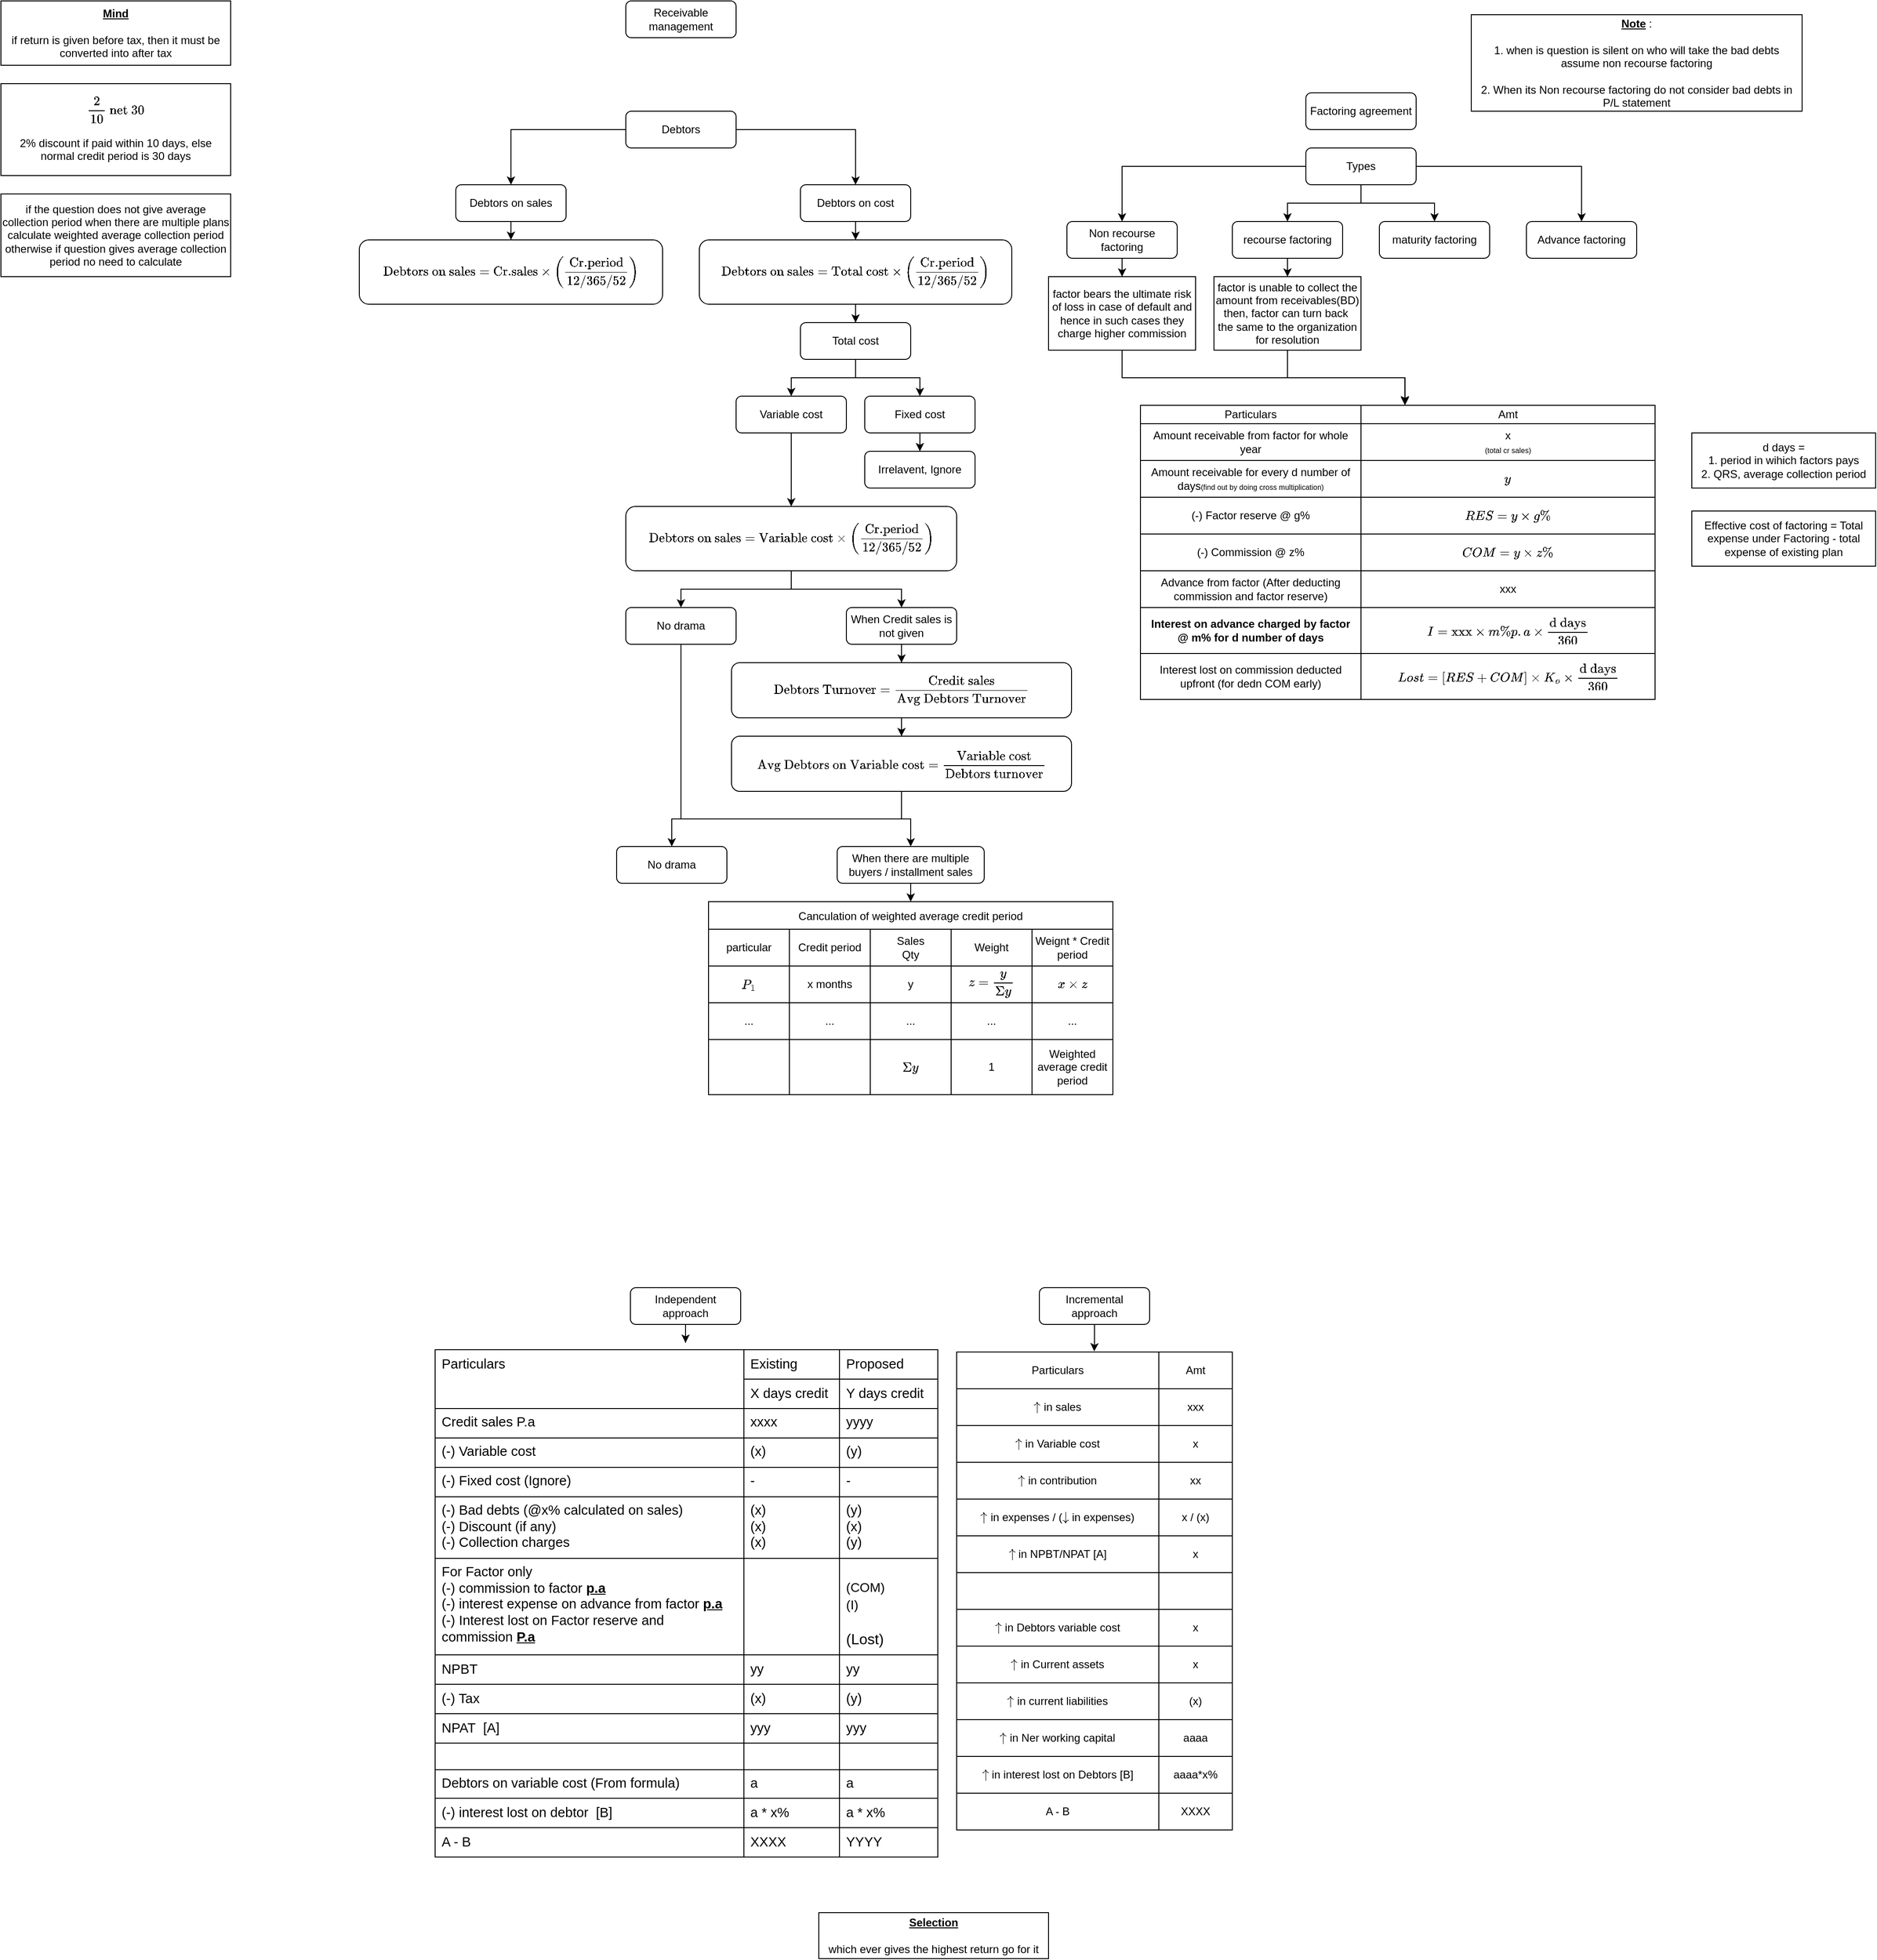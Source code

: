<mxfile version="14.9.4" type="github">
  <diagram id="UIdEuoUsaXTuPdmNOl_K" name="Page-1">
    <mxGraphModel dx="4421" dy="1791" grid="1" gridSize="10" guides="1" tooltips="1" connect="1" arrows="1" fold="1" page="1" pageScale="1" pageWidth="850" pageHeight="1100" math="1" shadow="0">
      <root>
        <mxCell id="0" />
        <mxCell id="1" parent="0" />
        <mxCell id="jX1o0PaKv8pk1o8IosKb-1" value="Receivable management" style="rounded=1;whiteSpace=wrap;html=1;" parent="1" vertex="1">
          <mxGeometry x="360" width="120" height="40" as="geometry" />
        </mxCell>
        <mxCell id="jX1o0PaKv8pk1o8IosKb-22" style="edgeStyle=orthogonalEdgeStyle;rounded=0;orthogonalLoop=1;jettySize=auto;html=1;" parent="1" source="jX1o0PaKv8pk1o8IosKb-2" target="jX1o0PaKv8pk1o8IosKb-3" edge="1">
          <mxGeometry relative="1" as="geometry" />
        </mxCell>
        <mxCell id="jX1o0PaKv8pk1o8IosKb-23" style="edgeStyle=orthogonalEdgeStyle;rounded=0;orthogonalLoop=1;jettySize=auto;html=1;" parent="1" source="jX1o0PaKv8pk1o8IosKb-2" target="jX1o0PaKv8pk1o8IosKb-4" edge="1">
          <mxGeometry relative="1" as="geometry" />
        </mxCell>
        <mxCell id="jX1o0PaKv8pk1o8IosKb-2" value="Debtors" style="rounded=1;whiteSpace=wrap;html=1;" parent="1" vertex="1">
          <mxGeometry x="360" y="120" width="120" height="40" as="geometry" />
        </mxCell>
        <mxCell id="jX1o0PaKv8pk1o8IosKb-6" style="edgeStyle=orthogonalEdgeStyle;rounded=0;orthogonalLoop=1;jettySize=auto;html=1;" parent="1" source="jX1o0PaKv8pk1o8IosKb-3" target="jX1o0PaKv8pk1o8IosKb-5" edge="1">
          <mxGeometry relative="1" as="geometry" />
        </mxCell>
        <mxCell id="jX1o0PaKv8pk1o8IosKb-3" value="Debtors on sales" style="rounded=1;whiteSpace=wrap;html=1;" parent="1" vertex="1">
          <mxGeometry x="175" y="200" width="120" height="40" as="geometry" />
        </mxCell>
        <mxCell id="jX1o0PaKv8pk1o8IosKb-9" style="edgeStyle=orthogonalEdgeStyle;rounded=0;orthogonalLoop=1;jettySize=auto;html=1;" parent="1" source="jX1o0PaKv8pk1o8IosKb-4" target="jX1o0PaKv8pk1o8IosKb-7" edge="1">
          <mxGeometry relative="1" as="geometry" />
        </mxCell>
        <mxCell id="jX1o0PaKv8pk1o8IosKb-4" value="Debtors on cost" style="rounded=1;whiteSpace=wrap;html=1;" parent="1" vertex="1">
          <mxGeometry x="550" y="200" width="120" height="40" as="geometry" />
        </mxCell>
        <mxCell id="jX1o0PaKv8pk1o8IosKb-5" value="`\text{Debtors on sales} = \text{Cr.sales} xx (\text{Cr.period}/\text{12/365/52})`" style="rounded=1;whiteSpace=wrap;html=1;" parent="1" vertex="1">
          <mxGeometry x="70" y="260" width="330" height="70" as="geometry" />
        </mxCell>
        <mxCell id="jX1o0PaKv8pk1o8IosKb-20" style="edgeStyle=orthogonalEdgeStyle;rounded=0;orthogonalLoop=1;jettySize=auto;html=1;" parent="1" source="jX1o0PaKv8pk1o8IosKb-7" target="jX1o0PaKv8pk1o8IosKb-10" edge="1">
          <mxGeometry relative="1" as="geometry" />
        </mxCell>
        <mxCell id="jX1o0PaKv8pk1o8IosKb-7" value="`\text{Debtors on sales} = \text{Total cost} xx (\text{Cr.period}/\text{12/365/52})`" style="rounded=1;whiteSpace=wrap;html=1;" parent="1" vertex="1">
          <mxGeometry x="440" y="260" width="340" height="70" as="geometry" />
        </mxCell>
        <mxCell id="jX1o0PaKv8pk1o8IosKb-13" style="edgeStyle=orthogonalEdgeStyle;rounded=0;orthogonalLoop=1;jettySize=auto;html=1;" parent="1" source="jX1o0PaKv8pk1o8IosKb-10" target="jX1o0PaKv8pk1o8IosKb-11" edge="1">
          <mxGeometry relative="1" as="geometry" />
        </mxCell>
        <mxCell id="jX1o0PaKv8pk1o8IosKb-14" style="edgeStyle=orthogonalEdgeStyle;rounded=0;orthogonalLoop=1;jettySize=auto;html=1;" parent="1" source="jX1o0PaKv8pk1o8IosKb-10" target="jX1o0PaKv8pk1o8IosKb-12" edge="1">
          <mxGeometry relative="1" as="geometry" />
        </mxCell>
        <mxCell id="jX1o0PaKv8pk1o8IosKb-10" value="Total cost" style="rounded=1;whiteSpace=wrap;html=1;" parent="1" vertex="1">
          <mxGeometry x="550" y="350" width="120" height="40" as="geometry" />
        </mxCell>
        <mxCell id="jX1o0PaKv8pk1o8IosKb-18" style="edgeStyle=orthogonalEdgeStyle;rounded=0;orthogonalLoop=1;jettySize=auto;html=1;" parent="1" source="jX1o0PaKv8pk1o8IosKb-11" target="jX1o0PaKv8pk1o8IosKb-21" edge="1">
          <mxGeometry relative="1" as="geometry">
            <mxPoint x="540" y="490" as="targetPoint" />
          </mxGeometry>
        </mxCell>
        <mxCell id="jX1o0PaKv8pk1o8IosKb-11" value="Variable cost" style="rounded=1;whiteSpace=wrap;html=1;" parent="1" vertex="1">
          <mxGeometry x="480" y="430" width="120" height="40" as="geometry" />
        </mxCell>
        <mxCell id="jX1o0PaKv8pk1o8IosKb-19" style="edgeStyle=orthogonalEdgeStyle;rounded=0;orthogonalLoop=1;jettySize=auto;html=1;" parent="1" source="jX1o0PaKv8pk1o8IosKb-12" target="jX1o0PaKv8pk1o8IosKb-17" edge="1">
          <mxGeometry relative="1" as="geometry" />
        </mxCell>
        <mxCell id="jX1o0PaKv8pk1o8IosKb-12" value="Fixed cost" style="rounded=1;whiteSpace=wrap;html=1;" parent="1" vertex="1">
          <mxGeometry x="620" y="430" width="120" height="40" as="geometry" />
        </mxCell>
        <mxCell id="jX1o0PaKv8pk1o8IosKb-17" value="Irrelavent, Ignore" style="rounded=1;whiteSpace=wrap;html=1;" parent="1" vertex="1">
          <mxGeometry x="620" y="490" width="120" height="40" as="geometry" />
        </mxCell>
        <mxCell id="dmRQIC54Is3TJMsPzp_G-64" style="edgeStyle=orthogonalEdgeStyle;rounded=0;orthogonalLoop=1;jettySize=auto;html=1;entryX=0.5;entryY=0;entryDx=0;entryDy=0;" parent="1" source="jX1o0PaKv8pk1o8IosKb-21" target="dmRQIC54Is3TJMsPzp_G-56" edge="1">
          <mxGeometry relative="1" as="geometry" />
        </mxCell>
        <mxCell id="dmRQIC54Is3TJMsPzp_G-65" style="edgeStyle=orthogonalEdgeStyle;rounded=0;orthogonalLoop=1;jettySize=auto;html=1;" parent="1" source="jX1o0PaKv8pk1o8IosKb-21" target="dmRQIC54Is3TJMsPzp_G-57" edge="1">
          <mxGeometry relative="1" as="geometry" />
        </mxCell>
        <mxCell id="jX1o0PaKv8pk1o8IosKb-21" value="`\text{Debtors on sales} = \text{Variable cost} xx (\text{Cr.period}/\text{12/365/52})`" style="rounded=1;whiteSpace=wrap;html=1;" parent="1" vertex="1">
          <mxGeometry x="360" y="550" width="360" height="70" as="geometry" />
        </mxCell>
        <mxCell id="jX1o0PaKv8pk1o8IosKb-24" value="&lt;div dir=&quot;ltr&quot; style=&quot;margin-left: 0pt&quot; id=&quot;docs-internal-guid-9cd4c7f6-7fff-7b18-153d-72f92d299515&quot; align=&quot;left&quot;&gt;&lt;table style=&quot;border: none ; border-collapse: collapse&quot;&gt;&lt;colgroup&gt;&lt;col width=&quot;378&quot;&gt;&lt;col width=&quot;111&quot;&gt;&lt;col width=&quot;112&quot;&gt;&lt;/colgroup&gt;&lt;tbody&gt;&lt;tr style=&quot;height: 21pt&quot;&gt;&lt;td rowspan=&quot;2&quot; style=&quot;border-left: solid #000000 1pt ; border-right: solid #000000 1pt ; border-bottom: solid #000000 1pt ; border-top: solid #000000 1pt ; vertical-align: top ; background-color: #ffffff ; padding: 5pt 5pt 5pt 5pt ; overflow: hidden ; overflow-wrap: break-word&quot;&gt;&lt;p dir=&quot;ltr&quot; style=&quot;line-height: 1.2 ; margin-top: 0pt ; margin-bottom: 0pt&quot;&gt;&lt;span style=&quot;font-size: 11pt ; font-family: &amp;#34;arial&amp;#34; ; color: rgb(0 , 0 , 0) ; background-color: transparent ; font-weight: 400 ; font-style: normal ; font-variant: normal ; text-decoration: none ; vertical-align: baseline&quot;&gt;Particulars&lt;/span&gt;&lt;/p&gt;&lt;/td&gt;&lt;td style=&quot;border-left: solid #000000 1pt ; border-right: solid #000000 1pt ; border-bottom: solid #000000 1pt ; border-top: solid #000000 1pt ; vertical-align: top ; background-color: #ffffff ; padding: 5pt 5pt 5pt 5pt ; overflow: hidden ; overflow-wrap: break-word&quot;&gt;&lt;p dir=&quot;ltr&quot; style=&quot;line-height: 1.2 ; margin-top: 0pt ; margin-bottom: 0pt&quot;&gt;&lt;span style=&quot;font-size: 11pt ; font-family: &amp;#34;arial&amp;#34; ; color: rgb(0 , 0 , 0) ; background-color: transparent ; font-weight: 400 ; font-style: normal ; font-variant: normal ; text-decoration: none ; vertical-align: baseline&quot;&gt;Existing&lt;/span&gt;&lt;/p&gt;&lt;/td&gt;&lt;td style=&quot;border-left: solid #000000 1pt ; border-right: solid #000000 1pt ; border-bottom: solid #000000 1pt ; border-top: solid #000000 1pt ; vertical-align: top ; background-color: #ffffff ; padding: 5pt 5pt 5pt 5pt ; overflow: hidden ; overflow-wrap: break-word&quot;&gt;&lt;p dir=&quot;ltr&quot; style=&quot;line-height: 1.2 ; margin-top: 0pt ; margin-bottom: 0pt&quot;&gt;&lt;span style=&quot;font-size: 11pt ; font-family: &amp;#34;arial&amp;#34; ; color: rgb(0 , 0 , 0) ; background-color: transparent ; font-weight: 400 ; font-style: normal ; font-variant: normal ; text-decoration: none ; vertical-align: baseline&quot;&gt;Proposed&lt;/span&gt;&lt;/p&gt;&lt;/td&gt;&lt;/tr&gt;&lt;tr style=&quot;height: 21pt&quot;&gt;&lt;td style=&quot;border-left: solid #000000 1pt ; border-right: solid #000000 1pt ; border-bottom: solid #000000 1pt ; border-top: solid #000000 1pt ; vertical-align: top ; background-color: #ffffff ; padding: 5pt 5pt 5pt 5pt ; overflow: hidden ; overflow-wrap: break-word&quot;&gt;&lt;p dir=&quot;ltr&quot; style=&quot;line-height: 1.2 ; margin-top: 0pt ; margin-bottom: 0pt&quot;&gt;&lt;span style=&quot;font-size: 11pt ; font-family: &amp;#34;arial&amp;#34; ; color: rgb(0 , 0 , 0) ; background-color: transparent ; font-weight: 400 ; font-style: normal ; font-variant: normal ; text-decoration: none ; vertical-align: baseline&quot;&gt;X days credit&lt;/span&gt;&lt;/p&gt;&lt;/td&gt;&lt;td style=&quot;border-left: solid #000000 1pt ; border-right: solid #000000 1pt ; border-bottom: solid #000000 1pt ; border-top: solid #000000 1pt ; vertical-align: top ; background-color: #ffffff ; padding: 5pt 5pt 5pt 5pt ; overflow: hidden ; overflow-wrap: break-word&quot;&gt;&lt;p dir=&quot;ltr&quot; style=&quot;line-height: 1.2 ; margin-top: 0pt ; margin-bottom: 0pt&quot;&gt;&lt;span style=&quot;font-size: 11pt ; font-family: &amp;#34;arial&amp;#34; ; color: rgb(0 , 0 , 0) ; background-color: transparent ; font-weight: 400 ; font-style: normal ; font-variant: normal ; text-decoration: none ; vertical-align: baseline&quot;&gt;Y days credit&lt;/span&gt;&lt;/p&gt;&lt;/td&gt;&lt;/tr&gt;&lt;tr style=&quot;height: 0pt&quot;&gt;&lt;td style=&quot;border-left: solid #000000 1pt ; border-right: solid #000000 1pt ; border-bottom: solid #000000 1pt ; border-top: solid #000000 1pt ; vertical-align: top ; background-color: #ffffff ; padding: 5pt 5pt 5pt 5pt ; overflow: hidden ; overflow-wrap: break-word&quot;&gt;&lt;p dir=&quot;ltr&quot; style=&quot;line-height: 1.2 ; margin-top: 0pt ; margin-bottom: 0pt&quot;&gt;&lt;span style=&quot;font-size: 11pt ; font-family: &amp;#34;arial&amp;#34; ; color: rgb(0 , 0 , 0) ; background-color: transparent ; font-weight: 400 ; font-style: normal ; font-variant: normal ; text-decoration: none ; vertical-align: baseline&quot;&gt;Credit sales P.a&lt;/span&gt;&lt;/p&gt;&lt;/td&gt;&lt;td style=&quot;border-left: solid #000000 1pt ; border-right: solid #000000 1pt ; border-bottom: solid #000000 1pt ; border-top: solid #000000 1pt ; vertical-align: top ; background-color: #ffffff ; padding: 5pt 5pt 5pt 5pt ; overflow: hidden ; overflow-wrap: break-word&quot;&gt;&lt;p dir=&quot;ltr&quot; style=&quot;line-height: 1.2 ; margin-top: 0pt ; margin-bottom: 0pt&quot;&gt;&lt;span style=&quot;font-size: 11pt ; font-family: &amp;#34;arial&amp;#34; ; color: rgb(0 , 0 , 0) ; background-color: transparent ; font-weight: 400 ; font-style: normal ; font-variant: normal ; text-decoration: none ; vertical-align: baseline&quot;&gt;xxxx&lt;/span&gt;&lt;/p&gt;&lt;/td&gt;&lt;td style=&quot;border-left: solid #000000 1pt ; border-right: solid #000000 1pt ; border-bottom: solid #000000 1pt ; border-top: solid #000000 1pt ; vertical-align: top ; background-color: #ffffff ; padding: 5pt 5pt 5pt 5pt ; overflow: hidden ; overflow-wrap: break-word&quot;&gt;&lt;p dir=&quot;ltr&quot; style=&quot;line-height: 1.2 ; margin-top: 0pt ; margin-bottom: 0pt&quot;&gt;&lt;span style=&quot;font-size: 11pt ; font-family: &amp;#34;arial&amp;#34; ; color: rgb(0 , 0 , 0) ; background-color: transparent ; font-weight: 400 ; font-style: normal ; font-variant: normal ; text-decoration: none ; vertical-align: baseline&quot;&gt;yyyy&lt;/span&gt;&lt;/p&gt;&lt;/td&gt;&lt;/tr&gt;&lt;tr style=&quot;height: 0pt&quot;&gt;&lt;td style=&quot;border-left: solid #000000 1pt ; border-right: solid #000000 1pt ; border-bottom: solid #000000 1pt ; border-top: solid #000000 1pt ; vertical-align: top ; background-color: #ffffff ; padding: 5pt 5pt 5pt 5pt ; overflow: hidden ; overflow-wrap: break-word&quot;&gt;&lt;p dir=&quot;ltr&quot; style=&quot;line-height: 1.2 ; margin-top: 0pt ; margin-bottom: 0pt&quot;&gt;&lt;span style=&quot;font-size: 11pt ; font-family: &amp;#34;arial&amp;#34; ; color: rgb(0 , 0 , 0) ; background-color: transparent ; font-weight: 400 ; font-style: normal ; font-variant: normal ; text-decoration: none ; vertical-align: baseline&quot;&gt;(-) Variable cost&lt;/span&gt;&lt;/p&gt;&lt;/td&gt;&lt;td style=&quot;border-left: solid #000000 1pt ; border-right: solid #000000 1pt ; border-bottom: solid #000000 1pt ; border-top: solid #000000 1pt ; vertical-align: top ; background-color: #ffffff ; padding: 5pt 5pt 5pt 5pt ; overflow: hidden ; overflow-wrap: break-word&quot;&gt;&lt;p dir=&quot;ltr&quot; style=&quot;line-height: 1.2 ; margin-top: 0pt ; margin-bottom: 0pt&quot;&gt;&lt;span style=&quot;font-size: 11pt ; font-family: &amp;#34;arial&amp;#34; ; color: rgb(0 , 0 , 0) ; background-color: transparent ; font-weight: 400 ; font-style: normal ; font-variant: normal ; text-decoration: none ; vertical-align: baseline&quot;&gt;(x)&lt;/span&gt;&lt;/p&gt;&lt;/td&gt;&lt;td style=&quot;border-left: solid #000000 1pt ; border-right: solid #000000 1pt ; border-bottom: solid #000000 1pt ; border-top: solid #000000 1pt ; vertical-align: top ; background-color: #ffffff ; padding: 5pt 5pt 5pt 5pt ; overflow: hidden ; overflow-wrap: break-word&quot;&gt;&lt;p dir=&quot;ltr&quot; style=&quot;line-height: 1.2 ; margin-top: 0pt ; margin-bottom: 0pt&quot;&gt;&lt;span style=&quot;font-size: 11pt ; font-family: &amp;#34;arial&amp;#34; ; color: rgb(0 , 0 , 0) ; background-color: transparent ; font-weight: 400 ; font-style: normal ; font-variant: normal ; text-decoration: none ; vertical-align: baseline&quot;&gt;(y)&lt;/span&gt;&lt;/p&gt;&lt;/td&gt;&lt;/tr&gt;&lt;tr style=&quot;height: 0pt&quot;&gt;&lt;td style=&quot;border-left: solid #000000 1pt ; border-right: solid #000000 1pt ; border-bottom: solid #000000 1pt ; border-top: solid #000000 1pt ; vertical-align: top ; background-color: #ffffff ; padding: 5pt 5pt 5pt 5pt ; overflow: hidden ; overflow-wrap: break-word&quot;&gt;&lt;p dir=&quot;ltr&quot; style=&quot;line-height: 1.2 ; margin-top: 0pt ; margin-bottom: 0pt&quot;&gt;&lt;span style=&quot;font-size: 11pt ; font-family: &amp;#34;arial&amp;#34; ; color: rgb(0 , 0 , 0) ; background-color: transparent ; font-weight: 400 ; font-style: normal ; font-variant: normal ; text-decoration: none ; vertical-align: baseline&quot;&gt;(-) Fixed cost (Ignore)&lt;/span&gt;&lt;/p&gt;&lt;/td&gt;&lt;td style=&quot;border-left: solid #000000 1pt ; border-right: solid #000000 1pt ; border-bottom: solid #000000 1pt ; border-top: solid #000000 1pt ; vertical-align: top ; background-color: #ffffff ; padding: 5pt 5pt 5pt 5pt ; overflow: hidden ; overflow-wrap: break-word&quot;&gt;&lt;p dir=&quot;ltr&quot; style=&quot;line-height: 1.2 ; margin-top: 0pt ; margin-bottom: 0pt&quot;&gt;&lt;span style=&quot;font-size: 11pt ; font-family: &amp;#34;arial&amp;#34; ; color: rgb(0 , 0 , 0) ; background-color: transparent ; font-weight: 400 ; font-style: normal ; font-variant: normal ; text-decoration: none ; vertical-align: baseline&quot;&gt;-&lt;/span&gt;&lt;/p&gt;&lt;/td&gt;&lt;td style=&quot;border-left: solid #000000 1pt ; border-right: solid #000000 1pt ; border-bottom: solid #000000 1pt ; border-top: solid #000000 1pt ; vertical-align: top ; background-color: #ffffff ; padding: 5pt 5pt 5pt 5pt ; overflow: hidden ; overflow-wrap: break-word&quot;&gt;&lt;p dir=&quot;ltr&quot; style=&quot;line-height: 1.2 ; margin-top: 0pt ; margin-bottom: 0pt&quot;&gt;&lt;span style=&quot;font-size: 11pt ; font-family: &amp;#34;arial&amp;#34; ; color: rgb(0 , 0 , 0) ; background-color: transparent ; font-weight: 400 ; font-style: normal ; font-variant: normal ; text-decoration: none ; vertical-align: baseline&quot;&gt;-&lt;/span&gt;&lt;/p&gt;&lt;/td&gt;&lt;/tr&gt;&lt;tr style=&quot;height: 0pt&quot;&gt;&lt;td style=&quot;border-left: solid #000000 1pt ; border-right: solid #000000 1pt ; border-bottom: solid #000000 1pt ; border-top: solid #000000 1pt ; vertical-align: top ; background-color: #ffffff ; padding: 5pt 5pt 5pt 5pt ; overflow: hidden ; overflow-wrap: break-word&quot;&gt;&lt;p dir=&quot;ltr&quot; style=&quot;line-height: 1.2 ; margin-top: 0pt ; margin-bottom: 0pt&quot;&gt;&lt;span style=&quot;font-size: 11pt ; font-family: &amp;#34;arial&amp;#34; ; color: rgb(0 , 0 , 0) ; background-color: transparent ; font-weight: 400 ; font-style: normal ; font-variant: normal ; text-decoration: none ; vertical-align: baseline&quot;&gt;(-) Bad debts (@x% calculated on sales)&lt;br&gt;&lt;/span&gt;&lt;/p&gt;&lt;p dir=&quot;ltr&quot; style=&quot;line-height: 1.2 ; margin-top: 0pt ; margin-bottom: 0pt&quot;&gt;&lt;span style=&quot;font-size: 11pt ; font-family: &amp;#34;arial&amp;#34; ; color: rgb(0 , 0 , 0) ; background-color: transparent ; font-weight: 400 ; font-style: normal ; font-variant: normal ; text-decoration: none ; vertical-align: baseline&quot;&gt;(-) Discount (if any)&lt;/span&gt;&lt;br&gt;&lt;span style=&quot;font-size: 11pt ; font-family: &amp;#34;arial&amp;#34; ; color: rgb(0 , 0 , 0) ; background-color: transparent ; font-weight: 400 ; font-style: normal ; font-variant: normal ; text-decoration: none ; vertical-align: baseline&quot;&gt;&lt;span style=&quot;font-size: 11pt ; font-family: &amp;#34;arial&amp;#34; ; color: rgb(0 , 0 , 0) ; background-color: transparent ; font-weight: 400 ; font-style: normal ; font-variant: normal ; text-decoration: none ; vertical-align: baseline&quot;&gt;(-) Collection charges&lt;/span&gt;&lt;/span&gt;&lt;/p&gt;&lt;/td&gt;&lt;td style=&quot;border-left: solid #000000 1pt ; border-right: solid #000000 1pt ; border-bottom: solid #000000 1pt ; border-top: solid #000000 1pt ; vertical-align: top ; background-color: #ffffff ; padding: 5pt 5pt 5pt 5pt ; overflow: hidden ; overflow-wrap: break-word&quot;&gt;&lt;p dir=&quot;ltr&quot; style=&quot;line-height: 1.2 ; margin-top: 0pt ; margin-bottom: 0pt&quot;&gt;&lt;span style=&quot;font-size: 11pt ; font-family: &amp;#34;arial&amp;#34; ; color: rgb(0 , 0 , 0) ; background-color: transparent ; font-weight: 400 ; font-style: normal ; font-variant: normal ; text-decoration: none ; vertical-align: baseline&quot;&gt;(x)&lt;/span&gt;&lt;/p&gt;&lt;p dir=&quot;ltr&quot; style=&quot;line-height: 1.2 ; margin-top: 0pt ; margin-bottom: 0pt&quot;&gt;&lt;span style=&quot;font-size: 11pt ; font-family: &amp;#34;arial&amp;#34; ; color: rgb(0 , 0 , 0) ; background-color: transparent ; font-weight: 400 ; font-style: normal ; font-variant: normal ; text-decoration: none ; vertical-align: baseline&quot;&gt;(x)&lt;/span&gt;&lt;br&gt;&lt;span style=&quot;font-size: 11pt ; font-family: &amp;#34;arial&amp;#34; ; color: rgb(0 , 0 , 0) ; background-color: transparent ; font-weight: 400 ; font-style: normal ; font-variant: normal ; text-decoration: none ; vertical-align: baseline&quot;&gt;&lt;span style=&quot;font-size: 11pt ; font-family: &amp;#34;arial&amp;#34; ; color: rgb(0 , 0 , 0) ; background-color: transparent ; font-weight: 400 ; font-style: normal ; font-variant: normal ; text-decoration: none ; vertical-align: baseline&quot;&gt;(x)&lt;/span&gt;&lt;/span&gt;&lt;/p&gt;&lt;/td&gt;&lt;td style=&quot;border-left: solid #000000 1pt ; border-right: solid #000000 1pt ; border-bottom: solid #000000 1pt ; border-top: solid #000000 1pt ; vertical-align: top ; background-color: #ffffff ; padding: 5pt 5pt 5pt 5pt ; overflow: hidden ; overflow-wrap: break-word&quot;&gt;&lt;p dir=&quot;ltr&quot; style=&quot;line-height: 1.2 ; margin-top: 0pt ; margin-bottom: 0pt&quot;&gt;&lt;span style=&quot;font-size: 11pt ; font-family: &amp;#34;arial&amp;#34; ; color: rgb(0 , 0 , 0) ; background-color: transparent ; font-weight: 400 ; font-style: normal ; font-variant: normal ; text-decoration: none ; vertical-align: baseline&quot;&gt;(y)&lt;/span&gt;&lt;/p&gt;&lt;p dir=&quot;ltr&quot; style=&quot;line-height: 1.2 ; margin-top: 0pt ; margin-bottom: 0pt&quot;&gt;&lt;span style=&quot;font-size: 11pt ; font-family: &amp;#34;arial&amp;#34; ; color: rgb(0 , 0 , 0) ; background-color: transparent ; font-weight: 400 ; font-style: normal ; font-variant: normal ; text-decoration: none ; vertical-align: baseline&quot;&gt;(x)&lt;/span&gt;&lt;br&gt;&lt;span style=&quot;font-size: 11pt ; font-family: &amp;#34;arial&amp;#34; ; color: rgb(0 , 0 , 0) ; background-color: transparent ; font-weight: 400 ; font-style: normal ; font-variant: normal ; text-decoration: none ; vertical-align: baseline&quot;&gt;&lt;span style=&quot;font-size: 11pt ; font-family: &amp;#34;arial&amp;#34; ; color: rgb(0 , 0 , 0) ; background-color: transparent ; font-weight: 400 ; font-style: normal ; font-variant: normal ; text-decoration: none ; vertical-align: baseline&quot;&gt;(y)&lt;/span&gt;&lt;/span&gt;&lt;/p&gt;&lt;/td&gt;&lt;/tr&gt;&lt;tr style=&quot;height: 0pt&quot;&gt;&lt;td style=&quot;border-left: solid #000000 1pt ; border-right: solid #000000 1pt ; border-bottom: solid #000000 1pt ; border-top: solid #000000 1pt ; vertical-align: top ; background-color: #ffffff ; padding: 5pt 5pt 5pt 5pt ; overflow: hidden ; overflow-wrap: break-word&quot;&gt;&lt;p dir=&quot;ltr&quot; style=&quot;line-height: 1.2 ; margin-top: 0pt ; margin-bottom: 0pt&quot;&gt;&lt;span style=&quot;font-size: 11pt ; font-family: &amp;#34;arial&amp;#34; ; color: rgb(0 , 0 , 0) ; background-color: transparent ; font-weight: 400 ; font-style: normal ; font-variant: normal ; text-decoration: none ; vertical-align: baseline&quot;&gt;For Factor only&lt;/span&gt;&lt;/p&gt;&lt;p dir=&quot;ltr&quot; style=&quot;line-height: 1.2 ; margin-top: 0pt ; margin-bottom: 0pt&quot;&gt;&lt;span style=&quot;font-size: 11pt ; font-family: &amp;#34;arial&amp;#34; ; color: rgb(0 , 0 , 0) ; background-color: transparent ; font-weight: 400 ; font-style: normal ; font-variant: normal ; text-decoration: none ; vertical-align: baseline&quot;&gt;(-) commission to factor &lt;u&gt;&lt;b&gt;p.a&lt;/b&gt;&lt;/u&gt;&lt;br&gt;&lt;/span&gt;&lt;/p&gt;&lt;p dir=&quot;ltr&quot; style=&quot;line-height: 1.2 ; margin-top: 0pt ; margin-bottom: 0pt&quot;&gt;&lt;span style=&quot;font-size: 11pt ; font-family: &amp;#34;arial&amp;#34; ; color: rgb(0 , 0 , 0) ; background-color: transparent ; font-weight: 400 ; font-style: normal ; font-variant: normal ; text-decoration: none ; vertical-align: baseline&quot;&gt;(-) interest expense on advance from factor &lt;u&gt;&lt;b&gt;p.a&lt;/b&gt;&lt;/u&gt;&lt;br&gt;&lt;/span&gt;&lt;/p&gt;&lt;p dir=&quot;ltr&quot; style=&quot;line-height: 1.2 ; margin-top: 0pt ; margin-bottom: 0pt&quot;&gt;&lt;span style=&quot;font-size: 11pt ; font-family: &amp;#34;arial&amp;#34; ; color: rgb(0 , 0 , 0) ; background-color: transparent ; font-weight: 400 ; font-style: normal ; font-variant: normal ; text-decoration: none ; vertical-align: baseline&quot;&gt;(-) Interest lost on Factor reserve and commission &lt;u&gt;&lt;b&gt;P.a&lt;/b&gt;&lt;/u&gt;&lt;br&gt;&lt;/span&gt;&lt;/p&gt;&lt;/td&gt;&lt;td style=&quot;border-left: solid #000000 1pt ; border-right: solid #000000 1pt ; border-bottom: solid #000000 1pt ; border-top: solid #000000 1pt ; vertical-align: top ; background-color: #ffffff ; padding: 5pt 5pt 5pt 5pt ; overflow: hidden ; overflow-wrap: break-word&quot;&gt;&lt;p dir=&quot;ltr&quot; style=&quot;line-height: 1.2 ; margin-top: 0pt ; margin-bottom: 0pt&quot;&gt;&lt;span style=&quot;font-size: 11pt ; font-family: &amp;#34;arial&amp;#34; ; color: rgb(0 , 0 , 0) ; background-color: transparent ; font-weight: 400 ; font-style: normal ; font-variant: normal ; text-decoration: none ; vertical-align: baseline&quot;&gt;&lt;br&gt;&lt;/span&gt;&lt;/p&gt;&lt;/td&gt;&lt;td style=&quot;border-left: solid #000000 1pt ; border-right: solid #000000 1pt ; border-bottom: solid #000000 1pt ; border-top: solid #000000 1pt ; vertical-align: top ; background-color: #ffffff ; padding: 5pt 5pt 5pt 5pt ; overflow: hidden ; overflow-wrap: break-word&quot;&gt;&lt;font style=&quot;font-size: 14px&quot;&gt;&lt;br&gt;(COM)&lt;br&gt;(I)&lt;/font&gt;&lt;font size=&quot;3&quot;&gt;&lt;br&gt;&lt;br&gt;(Lost)&lt;/font&gt;&lt;br&gt;&lt;/td&gt;&lt;/tr&gt;&lt;tr style=&quot;height: 0pt&quot;&gt;&lt;td style=&quot;border-left: solid #000000 1pt ; border-right: solid #000000 1pt ; border-bottom: solid #000000 1pt ; border-top: solid #000000 1pt ; vertical-align: top ; background-color: #ffffff ; padding: 5pt 5pt 5pt 5pt ; overflow: hidden ; overflow-wrap: break-word&quot;&gt;&lt;p dir=&quot;ltr&quot; style=&quot;line-height: 1.2 ; margin-top: 0pt ; margin-bottom: 0pt&quot;&gt;&lt;span style=&quot;font-size: 11pt ; font-family: &amp;#34;arial&amp;#34; ; color: rgb(0 , 0 , 0) ; background-color: transparent ; font-weight: 400 ; font-style: normal ; font-variant: normal ; text-decoration: none ; vertical-align: baseline&quot;&gt;NPBT&lt;/span&gt;&lt;/p&gt;&lt;/td&gt;&lt;td style=&quot;border-left: solid #000000 1pt ; border-right: solid #000000 1pt ; border-bottom: solid #000000 1pt ; border-top: solid #000000 1pt ; vertical-align: top ; background-color: #ffffff ; padding: 5pt 5pt 5pt 5pt ; overflow: hidden ; overflow-wrap: break-word&quot;&gt;&lt;p dir=&quot;ltr&quot; style=&quot;line-height: 1.2 ; margin-top: 0pt ; margin-bottom: 0pt&quot;&gt;&lt;span style=&quot;font-size: 11pt ; font-family: &amp;#34;arial&amp;#34; ; color: rgb(0 , 0 , 0) ; background-color: transparent ; font-weight: 400 ; font-style: normal ; font-variant: normal ; text-decoration: none ; vertical-align: baseline&quot;&gt;yy&lt;/span&gt;&lt;/p&gt;&lt;/td&gt;&lt;td style=&quot;border-left: solid #000000 1pt ; border-right: solid #000000 1pt ; border-bottom: solid #000000 1pt ; border-top: solid #000000 1pt ; vertical-align: top ; background-color: #ffffff ; padding: 5pt 5pt 5pt 5pt ; overflow: hidden ; overflow-wrap: break-word&quot;&gt;&lt;p dir=&quot;ltr&quot; style=&quot;line-height: 1.2 ; margin-top: 0pt ; margin-bottom: 0pt&quot;&gt;&lt;span style=&quot;font-size: 11pt ; font-family: &amp;#34;arial&amp;#34; ; color: rgb(0 , 0 , 0) ; background-color: transparent ; font-weight: 400 ; font-style: normal ; font-variant: normal ; text-decoration: none ; vertical-align: baseline&quot;&gt;yy&lt;/span&gt;&lt;/p&gt;&lt;/td&gt;&lt;/tr&gt;&lt;tr style=&quot;height: 0pt&quot;&gt;&lt;td style=&quot;border-left: solid #000000 1pt ; border-right: solid #000000 1pt ; border-bottom: solid #000000 1pt ; border-top: solid #000000 1pt ; vertical-align: top ; background-color: #ffffff ; padding: 5pt 5pt 5pt 5pt ; overflow: hidden ; overflow-wrap: break-word&quot;&gt;&lt;p dir=&quot;ltr&quot; style=&quot;line-height: 1.2 ; margin-top: 0pt ; margin-bottom: 0pt&quot;&gt;&lt;span style=&quot;font-size: 11pt ; font-family: &amp;#34;arial&amp;#34; ; color: rgb(0 , 0 , 0) ; background-color: transparent ; font-weight: 400 ; font-style: normal ; font-variant: normal ; text-decoration: none ; vertical-align: baseline&quot;&gt;(-) Tax&lt;/span&gt;&lt;/p&gt;&lt;/td&gt;&lt;td style=&quot;border-left: solid #000000 1pt ; border-right: solid #000000 1pt ; border-bottom: solid #000000 1pt ; border-top: solid #000000 1pt ; vertical-align: top ; background-color: #ffffff ; padding: 5pt 5pt 5pt 5pt ; overflow: hidden ; overflow-wrap: break-word&quot;&gt;&lt;p dir=&quot;ltr&quot; style=&quot;line-height: 1.2 ; margin-top: 0pt ; margin-bottom: 0pt&quot;&gt;&lt;span style=&quot;font-size: 11pt ; font-family: &amp;#34;arial&amp;#34; ; color: rgb(0 , 0 , 0) ; background-color: transparent ; font-weight: 400 ; font-style: normal ; font-variant: normal ; text-decoration: none ; vertical-align: baseline&quot;&gt;(x)&lt;/span&gt;&lt;/p&gt;&lt;/td&gt;&lt;td style=&quot;border-left: solid #000000 1pt ; border-right: solid #000000 1pt ; border-bottom: solid #000000 1pt ; border-top: solid #000000 1pt ; vertical-align: top ; background-color: #ffffff ; padding: 5pt 5pt 5pt 5pt ; overflow: hidden ; overflow-wrap: break-word&quot;&gt;&lt;p dir=&quot;ltr&quot; style=&quot;line-height: 1.2 ; margin-top: 0pt ; margin-bottom: 0pt&quot;&gt;&lt;span style=&quot;font-size: 11pt ; font-family: &amp;#34;arial&amp;#34; ; color: rgb(0 , 0 , 0) ; background-color: transparent ; font-weight: 400 ; font-style: normal ; font-variant: normal ; text-decoration: none ; vertical-align: baseline&quot;&gt;(y)&lt;/span&gt;&lt;/p&gt;&lt;/td&gt;&lt;/tr&gt;&lt;tr style=&quot;height: 0pt&quot;&gt;&lt;td style=&quot;border-left: solid #000000 1pt ; border-right: solid #000000 1pt ; border-bottom: solid #000000 1pt ; border-top: solid #000000 1pt ; vertical-align: top ; background-color: #ffffff ; padding: 5pt 5pt 5pt 5pt ; overflow: hidden ; overflow-wrap: break-word&quot;&gt;&lt;p dir=&quot;ltr&quot; style=&quot;line-height: 1.2 ; margin-top: 0pt ; margin-bottom: 0pt&quot;&gt;&lt;span style=&quot;font-size: 11pt ; font-family: &amp;#34;arial&amp;#34; ; color: rgb(0 , 0 , 0) ; background-color: transparent ; font-weight: 400 ; font-style: normal ; font-variant: normal ; text-decoration: none ; vertical-align: baseline&quot;&gt;NPAT&amp;nbsp; [A]&lt;/span&gt;&lt;/p&gt;&lt;/td&gt;&lt;td style=&quot;border-left: solid #000000 1pt ; border-right: solid #000000 1pt ; border-bottom: solid #000000 1pt ; border-top: solid #000000 1pt ; vertical-align: top ; background-color: #ffffff ; padding: 5pt 5pt 5pt 5pt ; overflow: hidden ; overflow-wrap: break-word&quot;&gt;&lt;p dir=&quot;ltr&quot; style=&quot;line-height: 1.2 ; margin-top: 0pt ; margin-bottom: 0pt&quot;&gt;&lt;span style=&quot;font-size: 11pt ; font-family: &amp;#34;arial&amp;#34; ; color: rgb(0 , 0 , 0) ; background-color: transparent ; font-weight: 400 ; font-style: normal ; font-variant: normal ; text-decoration: none ; vertical-align: baseline&quot;&gt;yyy&lt;/span&gt;&lt;/p&gt;&lt;/td&gt;&lt;td style=&quot;border-left: solid #000000 1pt ; border-right: solid #000000 1pt ; border-bottom: solid #000000 1pt ; border-top: solid #000000 1pt ; vertical-align: top ; background-color: #ffffff ; padding: 5pt 5pt 5pt 5pt ; overflow: hidden ; overflow-wrap: break-word&quot;&gt;&lt;p dir=&quot;ltr&quot; style=&quot;line-height: 1.2 ; margin-top: 0pt ; margin-bottom: 0pt&quot;&gt;&lt;span style=&quot;font-size: 11pt ; font-family: &amp;#34;arial&amp;#34; ; color: rgb(0 , 0 , 0) ; background-color: transparent ; font-weight: 400 ; font-style: normal ; font-variant: normal ; text-decoration: none ; vertical-align: baseline&quot;&gt;yyy&lt;/span&gt;&lt;/p&gt;&lt;/td&gt;&lt;/tr&gt;&lt;tr style=&quot;height: 0pt&quot;&gt;&lt;td style=&quot;border-left: solid #000000 1pt ; border-right: solid #000000 1pt ; border-bottom: solid #000000 1pt ; border-top: solid #000000 1pt ; vertical-align: top ; background-color: #ffffff ; padding: 5pt 5pt 5pt 5pt ; overflow: hidden ; overflow-wrap: break-word&quot;&gt;&lt;br&gt;&lt;/td&gt;&lt;td style=&quot;border-left: solid #000000 1pt ; border-right: solid #000000 1pt ; border-bottom: solid #000000 1pt ; border-top: solid #000000 1pt ; vertical-align: top ; background-color: #ffffff ; padding: 5pt 5pt 5pt 5pt ; overflow: hidden ; overflow-wrap: break-word&quot;&gt;&lt;br&gt;&lt;/td&gt;&lt;td style=&quot;border-left: solid #000000 1pt ; border-right: solid #000000 1pt ; border-bottom: solid #000000 1pt ; border-top: solid #000000 1pt ; vertical-align: top ; background-color: #ffffff ; padding: 5pt 5pt 5pt 5pt ; overflow: hidden ; overflow-wrap: break-word&quot;&gt;&lt;br&gt;&lt;/td&gt;&lt;/tr&gt;&lt;tr style=&quot;height: 0pt&quot;&gt;&lt;td style=&quot;border-left: solid #000000 1pt ; border-right: solid #000000 1pt ; border-bottom: solid #000000 1pt ; border-top: solid #000000 1pt ; vertical-align: top ; background-color: #ffffff ; padding: 5pt 5pt 5pt 5pt ; overflow: hidden ; overflow-wrap: break-word&quot;&gt;&lt;p dir=&quot;ltr&quot; style=&quot;line-height: 1.2 ; margin-top: 0pt ; margin-bottom: 0pt&quot;&gt;&lt;span style=&quot;font-size: 11pt ; font-family: &amp;#34;arial&amp;#34; ; color: rgb(0 , 0 , 0) ; background-color: transparent ; font-weight: 400 ; font-style: normal ; font-variant: normal ; text-decoration: none ; vertical-align: baseline&quot;&gt;Debtors on variable cost (From formula)&lt;/span&gt;&lt;/p&gt;&lt;/td&gt;&lt;td style=&quot;border-left: solid #000000 1pt ; border-right: solid #000000 1pt ; border-bottom: solid #000000 1pt ; border-top: solid #000000 1pt ; vertical-align: top ; background-color: #ffffff ; padding: 5pt 5pt 5pt 5pt ; overflow: hidden ; overflow-wrap: break-word&quot;&gt;&lt;p dir=&quot;ltr&quot; style=&quot;line-height: 1.2 ; margin-top: 0pt ; margin-bottom: 0pt&quot;&gt;&lt;span style=&quot;font-size: 11pt ; font-family: &amp;#34;arial&amp;#34; ; color: rgb(0 , 0 , 0) ; background-color: transparent ; font-weight: 400 ; font-style: normal ; font-variant: normal ; text-decoration: none ; vertical-align: baseline&quot;&gt;a&lt;/span&gt;&lt;/p&gt;&lt;/td&gt;&lt;td style=&quot;border-left: solid #000000 1pt ; border-right: solid #000000 1pt ; border-bottom: solid #000000 1pt ; border-top: solid #000000 1pt ; vertical-align: top ; background-color: #ffffff ; padding: 5pt 5pt 5pt 5pt ; overflow: hidden ; overflow-wrap: break-word&quot;&gt;&lt;p dir=&quot;ltr&quot; style=&quot;line-height: 1.2 ; margin-top: 0pt ; margin-bottom: 0pt&quot;&gt;&lt;span style=&quot;font-size: 11pt ; font-family: &amp;#34;arial&amp;#34; ; color: rgb(0 , 0 , 0) ; background-color: transparent ; font-weight: 400 ; font-style: normal ; font-variant: normal ; text-decoration: none ; vertical-align: baseline&quot;&gt;a&lt;/span&gt;&lt;/p&gt;&lt;/td&gt;&lt;/tr&gt;&lt;tr style=&quot;height: 0pt&quot;&gt;&lt;td style=&quot;border-left: solid #000000 1pt ; border-right: solid #000000 1pt ; border-bottom: solid #000000 1pt ; border-top: solid #000000 1pt ; vertical-align: top ; background-color: #ffffff ; padding: 5pt 5pt 5pt 5pt ; overflow: hidden ; overflow-wrap: break-word&quot;&gt;&lt;p dir=&quot;ltr&quot; style=&quot;line-height: 1.2 ; margin-top: 0pt ; margin-bottom: 0pt&quot;&gt;&lt;span style=&quot;font-size: 11pt ; font-family: &amp;#34;arial&amp;#34; ; color: rgb(0 , 0 , 0) ; background-color: transparent ; font-weight: 400 ; font-style: normal ; font-variant: normal ; text-decoration: none ; vertical-align: baseline&quot;&gt;(-) interest lost on debtor&amp;nbsp; [B]&lt;/span&gt;&lt;/p&gt;&lt;/td&gt;&lt;td style=&quot;border-left: solid #000000 1pt ; border-right: solid #000000 1pt ; border-bottom: solid #000000 1pt ; border-top: solid #000000 1pt ; vertical-align: top ; background-color: #ffffff ; padding: 5pt 5pt 5pt 5pt ; overflow: hidden ; overflow-wrap: break-word&quot;&gt;&lt;p dir=&quot;ltr&quot; style=&quot;line-height: 1.2 ; margin-top: 0pt ; margin-bottom: 0pt&quot;&gt;&lt;span style=&quot;font-size: 11pt ; font-family: &amp;#34;arial&amp;#34; ; color: rgb(0 , 0 , 0) ; background-color: transparent ; font-weight: 400 ; font-style: normal ; font-variant: normal ; text-decoration: none ; vertical-align: baseline&quot;&gt;a * x%&lt;/span&gt;&lt;/p&gt;&lt;/td&gt;&lt;td style=&quot;border-left: solid #000000 1pt ; border-right: solid #000000 1pt ; border-bottom: solid #000000 1pt ; border-top: solid #000000 1pt ; vertical-align: top ; background-color: #ffffff ; padding: 5pt 5pt 5pt 5pt ; overflow: hidden ; overflow-wrap: break-word&quot;&gt;&lt;p dir=&quot;ltr&quot; style=&quot;line-height: 1.2 ; margin-top: 0pt ; margin-bottom: 0pt&quot;&gt;&lt;span style=&quot;font-size: 11pt ; font-family: &amp;#34;arial&amp;#34; ; color: rgb(0 , 0 , 0) ; background-color: transparent ; font-weight: 400 ; font-style: normal ; font-variant: normal ; text-decoration: none ; vertical-align: baseline&quot;&gt;a * x%&lt;/span&gt;&lt;/p&gt;&lt;/td&gt;&lt;/tr&gt;&lt;tr style=&quot;height: 0pt&quot;&gt;&lt;td style=&quot;border-left: solid #000000 1pt ; border-right: solid #000000 1pt ; border-bottom: solid #000000 1pt ; border-top: solid #000000 1pt ; vertical-align: top ; background-color: #ffffff ; padding: 5pt 5pt 5pt 5pt ; overflow: hidden ; overflow-wrap: break-word&quot;&gt;&lt;p dir=&quot;ltr&quot; style=&quot;line-height: 1.2 ; margin-top: 0pt ; margin-bottom: 0pt&quot;&gt;&lt;span style=&quot;font-size: 11pt ; font-family: &amp;#34;arial&amp;#34; ; color: rgb(0 , 0 , 0) ; background-color: transparent ; font-weight: 400 ; font-style: normal ; font-variant: normal ; text-decoration: none ; vertical-align: baseline&quot;&gt;A - B&lt;/span&gt;&lt;/p&gt;&lt;/td&gt;&lt;td style=&quot;border-left: solid #000000 1pt ; border-right: solid #000000 1pt ; border-bottom: solid #000000 1pt ; border-top: solid #000000 1pt ; vertical-align: top ; background-color: #ffffff ; padding: 5pt 5pt 5pt 5pt ; overflow: hidden ; overflow-wrap: break-word&quot;&gt;&lt;p dir=&quot;ltr&quot; style=&quot;line-height: 1.2 ; margin-top: 0pt ; margin-bottom: 0pt&quot;&gt;&lt;span style=&quot;font-size: 11pt ; font-family: &amp;#34;arial&amp;#34; ; color: rgb(0 , 0 , 0) ; background-color: transparent ; font-weight: 400 ; font-style: normal ; font-variant: normal ; text-decoration: none ; vertical-align: baseline&quot;&gt;XXXX&lt;/span&gt;&lt;/p&gt;&lt;/td&gt;&lt;td style=&quot;border-left: solid #000000 1pt ; border-right: solid #000000 1pt ; border-bottom: solid #000000 1pt ; border-top: solid #000000 1pt ; vertical-align: top ; background-color: #ffffff ; padding: 5pt 5pt 5pt 5pt ; overflow: hidden ; overflow-wrap: break-word&quot;&gt;&lt;p dir=&quot;ltr&quot; style=&quot;line-height: 1.2 ; margin-top: 0pt ; margin-bottom: 0pt&quot;&gt;&lt;span style=&quot;font-size: 11pt ; font-family: &amp;#34;arial&amp;#34; ; color: rgb(0 , 0 , 0) ; background-color: transparent ; font-weight: 400 ; font-style: normal ; font-variant: normal ; text-decoration: none ; vertical-align: baseline&quot;&gt;YYYY&lt;/span&gt;&lt;/p&gt;&lt;/td&gt;&lt;/tr&gt;&lt;/tbody&gt;&lt;/table&gt;&lt;/div&gt;" style="text;whiteSpace=wrap;html=1;" parent="1" vertex="1">
          <mxGeometry x="150" y="1460" width="550" height="470" as="geometry" />
        </mxCell>
        <mxCell id="dmRQIC54Is3TJMsPzp_G-55" style="edgeStyle=orthogonalEdgeStyle;rounded=0;orthogonalLoop=1;jettySize=auto;html=1;" parent="1" source="dmRQIC54Is3TJMsPzp_G-1" target="jX1o0PaKv8pk1o8IosKb-24" edge="1">
          <mxGeometry relative="1" as="geometry" />
        </mxCell>
        <mxCell id="dmRQIC54Is3TJMsPzp_G-1" value="Independent approach" style="rounded=1;whiteSpace=wrap;html=1;" parent="1" vertex="1">
          <mxGeometry x="365" y="1400" width="120" height="40" as="geometry" />
        </mxCell>
        <mxCell id="dmRQIC54Is3TJMsPzp_G-54" style="edgeStyle=orthogonalEdgeStyle;rounded=0;orthogonalLoop=1;jettySize=auto;html=1;entryX=0.499;entryY=-0.018;entryDx=0;entryDy=0;entryPerimeter=0;" parent="1" source="dmRQIC54Is3TJMsPzp_G-2" target="dmRQIC54Is3TJMsPzp_G-23" edge="1">
          <mxGeometry relative="1" as="geometry" />
        </mxCell>
        <mxCell id="dmRQIC54Is3TJMsPzp_G-2" value="&lt;div&gt;Incremental &lt;br&gt;&lt;/div&gt;&lt;div&gt;approach&lt;/div&gt;" style="rounded=1;whiteSpace=wrap;html=1;" parent="1" vertex="1">
          <mxGeometry x="810" y="1400" width="120" height="40" as="geometry" />
        </mxCell>
        <mxCell id="dmRQIC54Is3TJMsPzp_G-22" value="" style="shape=table;startSize=0;container=1;collapsible=0;childLayout=tableLayout;" parent="1" vertex="1">
          <mxGeometry x="720" y="1470" width="300" height="520" as="geometry" />
        </mxCell>
        <mxCell id="dmRQIC54Is3TJMsPzp_G-23" value="" style="shape=partialRectangle;collapsible=0;dropTarget=0;pointerEvents=0;fillColor=none;top=0;left=0;bottom=0;right=0;points=[[0,0.5],[1,0.5]];portConstraint=eastwest;" parent="dmRQIC54Is3TJMsPzp_G-22" vertex="1">
          <mxGeometry width="300" height="40" as="geometry" />
        </mxCell>
        <mxCell id="dmRQIC54Is3TJMsPzp_G-24" value="Particulars" style="shape=partialRectangle;html=1;whiteSpace=wrap;connectable=0;overflow=hidden;fillColor=none;top=0;left=0;bottom=0;right=0;pointerEvents=1;" parent="dmRQIC54Is3TJMsPzp_G-23" vertex="1">
          <mxGeometry width="220" height="40" as="geometry" />
        </mxCell>
        <mxCell id="dmRQIC54Is3TJMsPzp_G-25" value="Amt" style="shape=partialRectangle;html=1;whiteSpace=wrap;connectable=0;overflow=hidden;fillColor=none;top=0;left=0;bottom=0;right=0;pointerEvents=1;" parent="dmRQIC54Is3TJMsPzp_G-23" vertex="1">
          <mxGeometry x="220" width="80" height="40" as="geometry" />
        </mxCell>
        <mxCell id="dmRQIC54Is3TJMsPzp_G-26" value="" style="shape=partialRectangle;collapsible=0;dropTarget=0;pointerEvents=0;fillColor=none;top=0;left=0;bottom=0;right=0;points=[[0,0.5],[1,0.5]];portConstraint=eastwest;" parent="dmRQIC54Is3TJMsPzp_G-22" vertex="1">
          <mxGeometry y="40" width="300" height="40" as="geometry" />
        </mxCell>
        <mxCell id="dmRQIC54Is3TJMsPzp_G-27" value="`uarr` in sales" style="shape=partialRectangle;html=1;whiteSpace=wrap;connectable=0;overflow=hidden;fillColor=none;top=0;left=0;bottom=0;right=0;pointerEvents=1;" parent="dmRQIC54Is3TJMsPzp_G-26" vertex="1">
          <mxGeometry width="220" height="40" as="geometry" />
        </mxCell>
        <mxCell id="dmRQIC54Is3TJMsPzp_G-28" value="xxx" style="shape=partialRectangle;html=1;whiteSpace=wrap;connectable=0;overflow=hidden;fillColor=none;top=0;left=0;bottom=0;right=0;pointerEvents=1;" parent="dmRQIC54Is3TJMsPzp_G-26" vertex="1">
          <mxGeometry x="220" width="80" height="40" as="geometry" />
        </mxCell>
        <mxCell id="dmRQIC54Is3TJMsPzp_G-29" value="" style="shape=partialRectangle;collapsible=0;dropTarget=0;pointerEvents=0;fillColor=none;top=0;left=0;bottom=0;right=0;points=[[0,0.5],[1,0.5]];portConstraint=eastwest;" parent="dmRQIC54Is3TJMsPzp_G-22" vertex="1">
          <mxGeometry y="80" width="300" height="40" as="geometry" />
        </mxCell>
        <mxCell id="dmRQIC54Is3TJMsPzp_G-30" value="`uarr` in Variable cost" style="shape=partialRectangle;html=1;whiteSpace=wrap;connectable=0;overflow=hidden;fillColor=none;top=0;left=0;bottom=0;right=0;pointerEvents=1;" parent="dmRQIC54Is3TJMsPzp_G-29" vertex="1">
          <mxGeometry width="220" height="40" as="geometry" />
        </mxCell>
        <mxCell id="dmRQIC54Is3TJMsPzp_G-31" value="x" style="shape=partialRectangle;html=1;whiteSpace=wrap;connectable=0;overflow=hidden;fillColor=none;top=0;left=0;bottom=0;right=0;pointerEvents=1;" parent="dmRQIC54Is3TJMsPzp_G-29" vertex="1">
          <mxGeometry x="220" width="80" height="40" as="geometry" />
        </mxCell>
        <mxCell id="dmRQIC54Is3TJMsPzp_G-32" value="" style="shape=partialRectangle;collapsible=0;dropTarget=0;pointerEvents=0;fillColor=none;top=0;left=0;bottom=0;right=0;points=[[0,0.5],[1,0.5]];portConstraint=eastwest;" parent="dmRQIC54Is3TJMsPzp_G-22" vertex="1">
          <mxGeometry y="120" width="300" height="40" as="geometry" />
        </mxCell>
        <mxCell id="dmRQIC54Is3TJMsPzp_G-33" value="`uarr` in contribution" style="shape=partialRectangle;html=1;whiteSpace=wrap;connectable=0;overflow=hidden;fillColor=none;top=0;left=0;bottom=0;right=0;pointerEvents=1;" parent="dmRQIC54Is3TJMsPzp_G-32" vertex="1">
          <mxGeometry width="220" height="40" as="geometry" />
        </mxCell>
        <mxCell id="dmRQIC54Is3TJMsPzp_G-34" value="xx" style="shape=partialRectangle;html=1;whiteSpace=wrap;connectable=0;overflow=hidden;fillColor=none;top=0;left=0;bottom=0;right=0;pointerEvents=1;" parent="dmRQIC54Is3TJMsPzp_G-32" vertex="1">
          <mxGeometry x="220" width="80" height="40" as="geometry" />
        </mxCell>
        <mxCell id="dmRQIC54Is3TJMsPzp_G-35" value="" style="shape=partialRectangle;collapsible=0;dropTarget=0;pointerEvents=0;fillColor=none;top=0;left=0;bottom=0;right=0;points=[[0,0.5],[1,0.5]];portConstraint=eastwest;" parent="dmRQIC54Is3TJMsPzp_G-22" vertex="1">
          <mxGeometry y="160" width="300" height="40" as="geometry" />
        </mxCell>
        <mxCell id="dmRQIC54Is3TJMsPzp_G-36" value="`uarr` in expenses / (`darr` in expenses)" style="shape=partialRectangle;html=1;whiteSpace=wrap;connectable=0;overflow=hidden;fillColor=none;top=0;left=0;bottom=0;right=0;pointerEvents=1;" parent="dmRQIC54Is3TJMsPzp_G-35" vertex="1">
          <mxGeometry width="220" height="40" as="geometry" />
        </mxCell>
        <mxCell id="dmRQIC54Is3TJMsPzp_G-37" value="x / (x)" style="shape=partialRectangle;html=1;whiteSpace=wrap;connectable=0;overflow=hidden;fillColor=none;top=0;left=0;bottom=0;right=0;pointerEvents=1;" parent="dmRQIC54Is3TJMsPzp_G-35" vertex="1">
          <mxGeometry x="220" width="80" height="40" as="geometry" />
        </mxCell>
        <mxCell id="dmRQIC54Is3TJMsPzp_G-38" value="" style="shape=partialRectangle;collapsible=0;dropTarget=0;pointerEvents=0;fillColor=none;top=0;left=0;bottom=0;right=0;points=[[0,0.5],[1,0.5]];portConstraint=eastwest;" parent="dmRQIC54Is3TJMsPzp_G-22" vertex="1">
          <mxGeometry y="200" width="300" height="40" as="geometry" />
        </mxCell>
        <mxCell id="dmRQIC54Is3TJMsPzp_G-39" value="`uarr` in NPBT/NPAT [A]" style="shape=partialRectangle;html=1;whiteSpace=wrap;connectable=0;overflow=hidden;fillColor=none;top=0;left=0;bottom=0;right=0;pointerEvents=1;" parent="dmRQIC54Is3TJMsPzp_G-38" vertex="1">
          <mxGeometry width="220" height="40" as="geometry" />
        </mxCell>
        <mxCell id="dmRQIC54Is3TJMsPzp_G-40" value="x" style="shape=partialRectangle;html=1;whiteSpace=wrap;connectable=0;overflow=hidden;fillColor=none;top=0;left=0;bottom=0;right=0;pointerEvents=1;" parent="dmRQIC54Is3TJMsPzp_G-38" vertex="1">
          <mxGeometry x="220" width="80" height="40" as="geometry" />
        </mxCell>
        <mxCell id="dmRQIC54Is3TJMsPzp_G-101" style="shape=partialRectangle;collapsible=0;dropTarget=0;pointerEvents=0;fillColor=none;top=0;left=0;bottom=0;right=0;points=[[0,0.5],[1,0.5]];portConstraint=eastwest;" parent="dmRQIC54Is3TJMsPzp_G-22" vertex="1">
          <mxGeometry y="240" width="300" height="40" as="geometry" />
        </mxCell>
        <mxCell id="dmRQIC54Is3TJMsPzp_G-102" style="shape=partialRectangle;html=1;whiteSpace=wrap;connectable=0;overflow=hidden;fillColor=none;top=0;left=0;bottom=0;right=0;pointerEvents=1;" parent="dmRQIC54Is3TJMsPzp_G-101" vertex="1">
          <mxGeometry width="220" height="40" as="geometry" />
        </mxCell>
        <mxCell id="dmRQIC54Is3TJMsPzp_G-103" style="shape=partialRectangle;html=1;whiteSpace=wrap;connectable=0;overflow=hidden;fillColor=none;top=0;left=0;bottom=0;right=0;pointerEvents=1;" parent="dmRQIC54Is3TJMsPzp_G-101" vertex="1">
          <mxGeometry x="220" width="80" height="40" as="geometry" />
        </mxCell>
        <mxCell id="dmRQIC54Is3TJMsPzp_G-44" style="shape=partialRectangle;collapsible=0;dropTarget=0;pointerEvents=0;fillColor=none;top=0;left=0;bottom=0;right=0;points=[[0,0.5],[1,0.5]];portConstraint=eastwest;" parent="dmRQIC54Is3TJMsPzp_G-22" vertex="1">
          <mxGeometry y="280" width="300" height="40" as="geometry" />
        </mxCell>
        <mxCell id="dmRQIC54Is3TJMsPzp_G-45" value="`uarr` in Debtors variable cost" style="shape=partialRectangle;html=1;whiteSpace=wrap;connectable=0;overflow=hidden;fillColor=none;top=0;left=0;bottom=0;right=0;pointerEvents=1;" parent="dmRQIC54Is3TJMsPzp_G-44" vertex="1">
          <mxGeometry width="220" height="40" as="geometry" />
        </mxCell>
        <mxCell id="dmRQIC54Is3TJMsPzp_G-46" value="x" style="shape=partialRectangle;html=1;whiteSpace=wrap;connectable=0;overflow=hidden;fillColor=none;top=0;left=0;bottom=0;right=0;pointerEvents=1;" parent="dmRQIC54Is3TJMsPzp_G-44" vertex="1">
          <mxGeometry x="220" width="80" height="40" as="geometry" />
        </mxCell>
        <mxCell id="dmRQIC54Is3TJMsPzp_G-104" style="shape=partialRectangle;collapsible=0;dropTarget=0;pointerEvents=0;fillColor=none;top=0;left=0;bottom=0;right=0;points=[[0,0.5],[1,0.5]];portConstraint=eastwest;" parent="dmRQIC54Is3TJMsPzp_G-22" vertex="1">
          <mxGeometry y="320" width="300" height="40" as="geometry" />
        </mxCell>
        <mxCell id="dmRQIC54Is3TJMsPzp_G-105" value="`uarr` in Current assets" style="shape=partialRectangle;html=1;whiteSpace=wrap;connectable=0;overflow=hidden;fillColor=none;top=0;left=0;bottom=0;right=0;pointerEvents=1;" parent="dmRQIC54Is3TJMsPzp_G-104" vertex="1">
          <mxGeometry width="220" height="40" as="geometry" />
        </mxCell>
        <mxCell id="dmRQIC54Is3TJMsPzp_G-106" value="x" style="shape=partialRectangle;html=1;whiteSpace=wrap;connectable=0;overflow=hidden;fillColor=none;top=0;left=0;bottom=0;right=0;pointerEvents=1;" parent="dmRQIC54Is3TJMsPzp_G-104" vertex="1">
          <mxGeometry x="220" width="80" height="40" as="geometry" />
        </mxCell>
        <mxCell id="dmRQIC54Is3TJMsPzp_G-110" style="shape=partialRectangle;collapsible=0;dropTarget=0;pointerEvents=0;fillColor=none;top=0;left=0;bottom=0;right=0;points=[[0,0.5],[1,0.5]];portConstraint=eastwest;" parent="dmRQIC54Is3TJMsPzp_G-22" vertex="1">
          <mxGeometry y="360" width="300" height="40" as="geometry" />
        </mxCell>
        <mxCell id="dmRQIC54Is3TJMsPzp_G-111" value="`uarr` in current liabilities" style="shape=partialRectangle;html=1;whiteSpace=wrap;connectable=0;overflow=hidden;fillColor=none;top=0;left=0;bottom=0;right=0;pointerEvents=1;" parent="dmRQIC54Is3TJMsPzp_G-110" vertex="1">
          <mxGeometry width="220" height="40" as="geometry" />
        </mxCell>
        <mxCell id="dmRQIC54Is3TJMsPzp_G-112" value="(x)" style="shape=partialRectangle;html=1;whiteSpace=wrap;connectable=0;overflow=hidden;fillColor=none;top=0;left=0;bottom=0;right=0;pointerEvents=1;" parent="dmRQIC54Is3TJMsPzp_G-110" vertex="1">
          <mxGeometry x="220" width="80" height="40" as="geometry" />
        </mxCell>
        <mxCell id="dmRQIC54Is3TJMsPzp_G-107" style="shape=partialRectangle;collapsible=0;dropTarget=0;pointerEvents=0;fillColor=none;top=0;left=0;bottom=0;right=0;points=[[0,0.5],[1,0.5]];portConstraint=eastwest;" parent="dmRQIC54Is3TJMsPzp_G-22" vertex="1">
          <mxGeometry y="400" width="300" height="40" as="geometry" />
        </mxCell>
        <mxCell id="dmRQIC54Is3TJMsPzp_G-108" value="`uarr` in Ner working capital" style="shape=partialRectangle;html=1;whiteSpace=wrap;connectable=0;overflow=hidden;fillColor=none;top=0;left=0;bottom=0;right=0;pointerEvents=1;" parent="dmRQIC54Is3TJMsPzp_G-107" vertex="1">
          <mxGeometry width="220" height="40" as="geometry" />
        </mxCell>
        <mxCell id="dmRQIC54Is3TJMsPzp_G-109" value="aaaa" style="shape=partialRectangle;html=1;whiteSpace=wrap;connectable=0;overflow=hidden;fillColor=none;top=0;left=0;bottom=0;right=0;pointerEvents=1;" parent="dmRQIC54Is3TJMsPzp_G-107" vertex="1">
          <mxGeometry x="220" width="80" height="40" as="geometry" />
        </mxCell>
        <mxCell id="dmRQIC54Is3TJMsPzp_G-41" style="shape=partialRectangle;collapsible=0;dropTarget=0;pointerEvents=0;fillColor=none;top=0;left=0;bottom=0;right=0;points=[[0,0.5],[1,0.5]];portConstraint=eastwest;" parent="dmRQIC54Is3TJMsPzp_G-22" vertex="1">
          <mxGeometry y="440" width="300" height="40" as="geometry" />
        </mxCell>
        <mxCell id="dmRQIC54Is3TJMsPzp_G-42" value="`uarr` in interest lost on Debtors [B]" style="shape=partialRectangle;html=1;whiteSpace=wrap;connectable=0;overflow=hidden;fillColor=none;top=0;left=0;bottom=0;right=0;pointerEvents=1;" parent="dmRQIC54Is3TJMsPzp_G-41" vertex="1">
          <mxGeometry width="220" height="40" as="geometry" />
        </mxCell>
        <mxCell id="dmRQIC54Is3TJMsPzp_G-43" value="aaaa*x%" style="shape=partialRectangle;html=1;whiteSpace=wrap;connectable=0;overflow=hidden;fillColor=none;top=0;left=0;bottom=0;right=0;pointerEvents=1;" parent="dmRQIC54Is3TJMsPzp_G-41" vertex="1">
          <mxGeometry x="220" width="80" height="40" as="geometry" />
        </mxCell>
        <mxCell id="dmRQIC54Is3TJMsPzp_G-47" style="shape=partialRectangle;collapsible=0;dropTarget=0;pointerEvents=0;fillColor=none;top=0;left=0;bottom=0;right=0;points=[[0,0.5],[1,0.5]];portConstraint=eastwest;" parent="dmRQIC54Is3TJMsPzp_G-22" vertex="1">
          <mxGeometry y="480" width="300" height="40" as="geometry" />
        </mxCell>
        <mxCell id="dmRQIC54Is3TJMsPzp_G-48" value="A - B" style="shape=partialRectangle;html=1;whiteSpace=wrap;connectable=0;overflow=hidden;fillColor=none;top=0;left=0;bottom=0;right=0;pointerEvents=1;" parent="dmRQIC54Is3TJMsPzp_G-47" vertex="1">
          <mxGeometry width="220" height="40" as="geometry" />
        </mxCell>
        <mxCell id="dmRQIC54Is3TJMsPzp_G-49" value="XXXX" style="shape=partialRectangle;html=1;whiteSpace=wrap;connectable=0;overflow=hidden;fillColor=none;top=0;left=0;bottom=0;right=0;pointerEvents=1;" parent="dmRQIC54Is3TJMsPzp_G-47" vertex="1">
          <mxGeometry x="220" width="80" height="40" as="geometry" />
        </mxCell>
        <mxCell id="dmRQIC54Is3TJMsPzp_G-51" value="&lt;div&gt;&lt;u&gt;&lt;b&gt;Selection&lt;/b&gt;&lt;/u&gt;&lt;/div&gt;&lt;div&gt;&lt;br&gt;&lt;/div&gt;&lt;div&gt;which ever gives the highest return go for it&lt;br&gt;&lt;/div&gt;" style="rounded=0;whiteSpace=wrap;html=1;" parent="1" vertex="1">
          <mxGeometry x="570" y="2080" width="250" height="50" as="geometry" />
        </mxCell>
        <mxCell id="dmRQIC54Is3TJMsPzp_G-52" value="&lt;div&gt;&lt;u&gt;&lt;b&gt;Mind&lt;/b&gt;&lt;/u&gt;&lt;/div&gt;&lt;div&gt;&lt;br&gt;&lt;/div&gt;&lt;div&gt;if return is given before tax, then it must be converted into after tax&lt;br&gt;&lt;/div&gt;" style="rounded=0;whiteSpace=wrap;html=1;" parent="1" vertex="1">
          <mxGeometry x="-320" width="250" height="70" as="geometry" />
        </mxCell>
        <mxCell id="dmRQIC54Is3TJMsPzp_G-99" style="edgeStyle=orthogonalEdgeStyle;rounded=0;orthogonalLoop=1;jettySize=auto;html=1;" parent="1" source="dmRQIC54Is3TJMsPzp_G-56" target="dmRQIC54Is3TJMsPzp_G-69" edge="1">
          <mxGeometry relative="1" as="geometry">
            <Array as="points">
              <mxPoint x="420" y="890" />
              <mxPoint x="670" y="890" />
            </Array>
          </mxGeometry>
        </mxCell>
        <mxCell id="dmRQIC54Is3TJMsPzp_G-56" value="No drama" style="rounded=1;whiteSpace=wrap;html=1;" parent="1" vertex="1">
          <mxGeometry x="360" y="660" width="120" height="40" as="geometry" />
        </mxCell>
        <mxCell id="dmRQIC54Is3TJMsPzp_G-66" style="edgeStyle=orthogonalEdgeStyle;rounded=0;orthogonalLoop=1;jettySize=auto;html=1;" parent="1" source="dmRQIC54Is3TJMsPzp_G-57" target="dmRQIC54Is3TJMsPzp_G-61" edge="1">
          <mxGeometry relative="1" as="geometry" />
        </mxCell>
        <mxCell id="dmRQIC54Is3TJMsPzp_G-57" value="When Credit sales is not given" style="rounded=1;whiteSpace=wrap;html=1;" parent="1" vertex="1">
          <mxGeometry x="600" y="660" width="120" height="40" as="geometry" />
        </mxCell>
        <mxCell id="dmRQIC54Is3TJMsPzp_G-98" style="edgeStyle=orthogonalEdgeStyle;rounded=0;orthogonalLoop=1;jettySize=auto;html=1;" parent="1" source="dmRQIC54Is3TJMsPzp_G-59" target="dmRQIC54Is3TJMsPzp_G-68" edge="1">
          <mxGeometry relative="1" as="geometry">
            <Array as="points">
              <mxPoint x="660" y="890" />
              <mxPoint x="410" y="890" />
            </Array>
          </mxGeometry>
        </mxCell>
        <mxCell id="dmRQIC54Is3TJMsPzp_G-59" value="`\text{Avg Debtors on Variable cost} = \text{Variable cost} / \text{Debtors turnover}`" style="rounded=1;whiteSpace=wrap;html=1;" parent="1" vertex="1">
          <mxGeometry x="475" y="800" width="370" height="60" as="geometry" />
        </mxCell>
        <mxCell id="dmRQIC54Is3TJMsPzp_G-67" style="edgeStyle=orthogonalEdgeStyle;rounded=0;orthogonalLoop=1;jettySize=auto;html=1;" parent="1" source="dmRQIC54Is3TJMsPzp_G-61" target="dmRQIC54Is3TJMsPzp_G-59" edge="1">
          <mxGeometry relative="1" as="geometry" />
        </mxCell>
        <mxCell id="dmRQIC54Is3TJMsPzp_G-61" value="`\text{Debtors Turnover} = \text{Credit sales} / \text{Avg Debtors Turnover}`" style="rounded=1;whiteSpace=wrap;html=1;" parent="1" vertex="1">
          <mxGeometry x="475" y="720" width="370" height="60" as="geometry" />
        </mxCell>
        <mxCell id="dmRQIC54Is3TJMsPzp_G-68" value="No drama" style="rounded=1;whiteSpace=wrap;html=1;" parent="1" vertex="1">
          <mxGeometry x="350" y="920" width="120" height="40" as="geometry" />
        </mxCell>
        <mxCell id="dmRQIC54Is3TJMsPzp_G-97" style="edgeStyle=orthogonalEdgeStyle;rounded=0;orthogonalLoop=1;jettySize=auto;html=1;" parent="1" source="dmRQIC54Is3TJMsPzp_G-69" target="dmRQIC54Is3TJMsPzp_G-71" edge="1">
          <mxGeometry relative="1" as="geometry" />
        </mxCell>
        <mxCell id="dmRQIC54Is3TJMsPzp_G-69" value="When there are multiple buyers / installment sales" style="rounded=1;whiteSpace=wrap;html=1;" parent="1" vertex="1">
          <mxGeometry x="590" y="920" width="160" height="40" as="geometry" />
        </mxCell>
        <mxCell id="dmRQIC54Is3TJMsPzp_G-71" value="Canculation of weighted average credit period" style="shape=table;startSize=30;container=1;collapsible=0;childLayout=tableLayout;" parent="1" vertex="1">
          <mxGeometry x="450" y="980" width="440" height="210" as="geometry" />
        </mxCell>
        <mxCell id="dmRQIC54Is3TJMsPzp_G-72" value="" style="shape=partialRectangle;collapsible=0;dropTarget=0;pointerEvents=0;fillColor=none;top=0;left=0;bottom=0;right=0;points=[[0,0.5],[1,0.5]];portConstraint=eastwest;" parent="dmRQIC54Is3TJMsPzp_G-71" vertex="1">
          <mxGeometry y="30" width="440" height="40" as="geometry" />
        </mxCell>
        <mxCell id="dmRQIC54Is3TJMsPzp_G-73" value="particular" style="shape=partialRectangle;html=1;whiteSpace=wrap;connectable=0;overflow=hidden;fillColor=none;top=0;left=0;bottom=0;right=0;pointerEvents=1;" parent="dmRQIC54Is3TJMsPzp_G-72" vertex="1">
          <mxGeometry width="88" height="40" as="geometry" />
        </mxCell>
        <mxCell id="dmRQIC54Is3TJMsPzp_G-74" value="Credit period" style="shape=partialRectangle;html=1;whiteSpace=wrap;connectable=0;overflow=hidden;fillColor=none;top=0;left=0;bottom=0;right=0;pointerEvents=1;" parent="dmRQIC54Is3TJMsPzp_G-72" vertex="1">
          <mxGeometry x="88" width="88" height="40" as="geometry" />
        </mxCell>
        <mxCell id="dmRQIC54Is3TJMsPzp_G-75" value="&lt;div&gt;Sales&lt;/div&gt;&lt;div&gt;Qty&lt;br&gt;&lt;/div&gt;" style="shape=partialRectangle;html=1;whiteSpace=wrap;connectable=0;overflow=hidden;fillColor=none;top=0;left=0;bottom=0;right=0;pointerEvents=1;" parent="dmRQIC54Is3TJMsPzp_G-72" vertex="1">
          <mxGeometry x="176" width="88" height="40" as="geometry" />
        </mxCell>
        <mxCell id="dmRQIC54Is3TJMsPzp_G-76" value="Weight" style="shape=partialRectangle;html=1;whiteSpace=wrap;connectable=0;overflow=hidden;fillColor=none;top=0;left=0;bottom=0;right=0;pointerEvents=1;" parent="dmRQIC54Is3TJMsPzp_G-72" vertex="1">
          <mxGeometry x="264" width="88" height="40" as="geometry" />
        </mxCell>
        <mxCell id="dmRQIC54Is3TJMsPzp_G-77" value="Weignt * Credit period" style="shape=partialRectangle;html=1;whiteSpace=wrap;connectable=0;overflow=hidden;fillColor=none;top=0;left=0;bottom=0;right=0;pointerEvents=1;" parent="dmRQIC54Is3TJMsPzp_G-72" vertex="1">
          <mxGeometry x="352" width="88" height="40" as="geometry" />
        </mxCell>
        <mxCell id="dmRQIC54Is3TJMsPzp_G-78" value="" style="shape=partialRectangle;collapsible=0;dropTarget=0;pointerEvents=0;fillColor=none;top=0;left=0;bottom=0;right=0;points=[[0,0.5],[1,0.5]];portConstraint=eastwest;" parent="dmRQIC54Is3TJMsPzp_G-71" vertex="1">
          <mxGeometry y="70" width="440" height="40" as="geometry" />
        </mxCell>
        <mxCell id="dmRQIC54Is3TJMsPzp_G-79" value="`P_1`" style="shape=partialRectangle;html=1;whiteSpace=wrap;connectable=0;overflow=hidden;fillColor=none;top=0;left=0;bottom=0;right=0;pointerEvents=1;" parent="dmRQIC54Is3TJMsPzp_G-78" vertex="1">
          <mxGeometry width="88" height="40" as="geometry" />
        </mxCell>
        <mxCell id="dmRQIC54Is3TJMsPzp_G-80" value="x months" style="shape=partialRectangle;html=1;whiteSpace=wrap;connectable=0;overflow=hidden;fillColor=none;top=0;left=0;bottom=0;right=0;pointerEvents=1;" parent="dmRQIC54Is3TJMsPzp_G-78" vertex="1">
          <mxGeometry x="88" width="88" height="40" as="geometry" />
        </mxCell>
        <mxCell id="dmRQIC54Is3TJMsPzp_G-81" value="y" style="shape=partialRectangle;html=1;whiteSpace=wrap;connectable=0;overflow=hidden;fillColor=none;top=0;left=0;bottom=0;right=0;pointerEvents=1;" parent="dmRQIC54Is3TJMsPzp_G-78" vertex="1">
          <mxGeometry x="176" width="88" height="40" as="geometry" />
        </mxCell>
        <mxCell id="dmRQIC54Is3TJMsPzp_G-82" value="`z = y/(Sigmay)`" style="shape=partialRectangle;html=1;whiteSpace=wrap;connectable=0;overflow=hidden;fillColor=none;top=0;left=0;bottom=0;right=0;pointerEvents=1;" parent="dmRQIC54Is3TJMsPzp_G-78" vertex="1">
          <mxGeometry x="264" width="88" height="40" as="geometry" />
        </mxCell>
        <mxCell id="dmRQIC54Is3TJMsPzp_G-83" value="`x xx z`" style="shape=partialRectangle;html=1;whiteSpace=wrap;connectable=0;overflow=hidden;fillColor=none;top=0;left=0;bottom=0;right=0;pointerEvents=1;" parent="dmRQIC54Is3TJMsPzp_G-78" vertex="1">
          <mxGeometry x="352" width="88" height="40" as="geometry" />
        </mxCell>
        <mxCell id="dmRQIC54Is3TJMsPzp_G-84" value="" style="shape=partialRectangle;collapsible=0;dropTarget=0;pointerEvents=0;fillColor=none;top=0;left=0;bottom=0;right=0;points=[[0,0.5],[1,0.5]];portConstraint=eastwest;" parent="dmRQIC54Is3TJMsPzp_G-71" vertex="1">
          <mxGeometry y="110" width="440" height="40" as="geometry" />
        </mxCell>
        <mxCell id="dmRQIC54Is3TJMsPzp_G-85" value="..." style="shape=partialRectangle;html=1;whiteSpace=wrap;connectable=0;overflow=hidden;fillColor=none;top=0;left=0;bottom=0;right=0;pointerEvents=1;" parent="dmRQIC54Is3TJMsPzp_G-84" vertex="1">
          <mxGeometry width="88" height="40" as="geometry" />
        </mxCell>
        <mxCell id="dmRQIC54Is3TJMsPzp_G-86" value="..." style="shape=partialRectangle;html=1;whiteSpace=wrap;connectable=0;overflow=hidden;fillColor=none;top=0;left=0;bottom=0;right=0;pointerEvents=1;" parent="dmRQIC54Is3TJMsPzp_G-84" vertex="1">
          <mxGeometry x="88" width="88" height="40" as="geometry" />
        </mxCell>
        <mxCell id="dmRQIC54Is3TJMsPzp_G-87" value="..." style="shape=partialRectangle;html=1;whiteSpace=wrap;connectable=0;overflow=hidden;fillColor=none;top=0;left=0;bottom=0;right=0;pointerEvents=1;" parent="dmRQIC54Is3TJMsPzp_G-84" vertex="1">
          <mxGeometry x="176" width="88" height="40" as="geometry" />
        </mxCell>
        <mxCell id="dmRQIC54Is3TJMsPzp_G-88" value="..." style="shape=partialRectangle;html=1;whiteSpace=wrap;connectable=0;overflow=hidden;fillColor=none;top=0;left=0;bottom=0;right=0;pointerEvents=1;" parent="dmRQIC54Is3TJMsPzp_G-84" vertex="1">
          <mxGeometry x="264" width="88" height="40" as="geometry" />
        </mxCell>
        <mxCell id="dmRQIC54Is3TJMsPzp_G-89" value="..." style="shape=partialRectangle;html=1;whiteSpace=wrap;connectable=0;overflow=hidden;fillColor=none;top=0;left=0;bottom=0;right=0;pointerEvents=1;" parent="dmRQIC54Is3TJMsPzp_G-84" vertex="1">
          <mxGeometry x="352" width="88" height="40" as="geometry" />
        </mxCell>
        <mxCell id="dmRQIC54Is3TJMsPzp_G-90" value="" style="shape=partialRectangle;collapsible=0;dropTarget=0;pointerEvents=0;fillColor=none;top=0;left=0;bottom=0;right=0;points=[[0,0.5],[1,0.5]];portConstraint=eastwest;" parent="dmRQIC54Is3TJMsPzp_G-71" vertex="1">
          <mxGeometry y="150" width="440" height="60" as="geometry" />
        </mxCell>
        <mxCell id="dmRQIC54Is3TJMsPzp_G-91" value="" style="shape=partialRectangle;html=1;whiteSpace=wrap;connectable=0;overflow=hidden;fillColor=none;top=0;left=0;bottom=0;right=0;pointerEvents=1;" parent="dmRQIC54Is3TJMsPzp_G-90" vertex="1">
          <mxGeometry width="88" height="60" as="geometry" />
        </mxCell>
        <mxCell id="dmRQIC54Is3TJMsPzp_G-92" value="" style="shape=partialRectangle;html=1;whiteSpace=wrap;connectable=0;overflow=hidden;fillColor=none;top=0;left=0;bottom=0;right=0;pointerEvents=1;" parent="dmRQIC54Is3TJMsPzp_G-90" vertex="1">
          <mxGeometry x="88" width="88" height="60" as="geometry" />
        </mxCell>
        <mxCell id="dmRQIC54Is3TJMsPzp_G-93" value="`Sigmay`" style="shape=partialRectangle;html=1;whiteSpace=wrap;connectable=0;overflow=hidden;fillColor=none;top=0;left=0;bottom=0;right=0;pointerEvents=1;" parent="dmRQIC54Is3TJMsPzp_G-90" vertex="1">
          <mxGeometry x="176" width="88" height="60" as="geometry" />
        </mxCell>
        <mxCell id="dmRQIC54Is3TJMsPzp_G-94" value="1" style="shape=partialRectangle;html=1;whiteSpace=wrap;connectable=0;overflow=hidden;fillColor=none;top=0;left=0;bottom=0;right=0;pointerEvents=1;" parent="dmRQIC54Is3TJMsPzp_G-90" vertex="1">
          <mxGeometry x="264" width="88" height="60" as="geometry" />
        </mxCell>
        <mxCell id="dmRQIC54Is3TJMsPzp_G-95" value="Weighted average credit period" style="shape=partialRectangle;html=1;whiteSpace=wrap;connectable=0;overflow=hidden;fillColor=none;top=0;left=0;bottom=0;right=0;pointerEvents=1;" parent="dmRQIC54Is3TJMsPzp_G-90" vertex="1">
          <mxGeometry x="352" width="88" height="60" as="geometry" />
        </mxCell>
        <mxCell id="TEneHz3vgo_vVxwvp9M7-1" value="&lt;div&gt;`2/10&amp;nbsp; \text{net}&amp;nbsp; 30` &lt;br&gt;&lt;/div&gt;&lt;div&gt;&lt;br&gt;&lt;/div&gt;&lt;div&gt;2% discount if paid within 10 days, else normal credit period is 30 days&lt;br&gt;&lt;/div&gt;" style="rounded=0;whiteSpace=wrap;html=1;" parent="1" vertex="1">
          <mxGeometry x="-320" y="90" width="250" height="100" as="geometry" />
        </mxCell>
        <mxCell id="ufE-h0je06OX1Rb8H367-1" value="if the question does not give average collection period when there are multiple plans calculate weighted average collection period otherwise if question gives average collection period no need to calculate" style="rounded=0;whiteSpace=wrap;html=1;" parent="1" vertex="1">
          <mxGeometry x="-320" y="210" width="250" height="90" as="geometry" />
        </mxCell>
        <mxCell id="ufE-h0je06OX1Rb8H367-2" value="Factoring agreement" style="rounded=1;whiteSpace=wrap;html=1;" parent="1" vertex="1">
          <mxGeometry x="1100" y="100" width="120" height="40" as="geometry" />
        </mxCell>
        <mxCell id="mbxdkunzV3tHmJ2daRqV-30" style="edgeStyle=orthogonalEdgeStyle;rounded=0;orthogonalLoop=1;jettySize=auto;html=1;" edge="1" parent="1" source="ufE-h0je06OX1Rb8H367-3" target="ufE-h0je06OX1Rb8H367-5">
          <mxGeometry relative="1" as="geometry" />
        </mxCell>
        <mxCell id="mbxdkunzV3tHmJ2daRqV-31" style="edgeStyle=orthogonalEdgeStyle;rounded=0;orthogonalLoop=1;jettySize=auto;html=1;" edge="1" parent="1" source="ufE-h0je06OX1Rb8H367-3" target="ufE-h0je06OX1Rb8H367-4">
          <mxGeometry relative="1" as="geometry" />
        </mxCell>
        <mxCell id="mbxdkunzV3tHmJ2daRqV-32" style="edgeStyle=orthogonalEdgeStyle;rounded=0;orthogonalLoop=1;jettySize=auto;html=1;" edge="1" parent="1" source="ufE-h0je06OX1Rb8H367-3" target="ufE-h0je06OX1Rb8H367-6">
          <mxGeometry relative="1" as="geometry" />
        </mxCell>
        <mxCell id="mbxdkunzV3tHmJ2daRqV-33" style="edgeStyle=orthogonalEdgeStyle;rounded=0;orthogonalLoop=1;jettySize=auto;html=1;" edge="1" parent="1" source="ufE-h0je06OX1Rb8H367-3" target="ufE-h0je06OX1Rb8H367-7">
          <mxGeometry relative="1" as="geometry" />
        </mxCell>
        <mxCell id="ufE-h0je06OX1Rb8H367-3" value="Types" style="rounded=1;whiteSpace=wrap;html=1;" parent="1" vertex="1">
          <mxGeometry x="1100" y="160" width="120" height="40" as="geometry" />
        </mxCell>
        <mxCell id="ufE-h0je06OX1Rb8H367-4" value="maturity factoring" style="rounded=1;whiteSpace=wrap;html=1;" parent="1" vertex="1">
          <mxGeometry x="1180" y="240" width="120" height="40" as="geometry" />
        </mxCell>
        <mxCell id="ufE-h0je06OX1Rb8H367-9" style="edgeStyle=orthogonalEdgeStyle;rounded=0;orthogonalLoop=1;jettySize=auto;html=1;" parent="1" source="ufE-h0je06OX1Rb8H367-5" target="ufE-h0je06OX1Rb8H367-8" edge="1">
          <mxGeometry relative="1" as="geometry" />
        </mxCell>
        <mxCell id="ufE-h0je06OX1Rb8H367-5" value="recourse factoring" style="rounded=1;whiteSpace=wrap;html=1;" parent="1" vertex="1">
          <mxGeometry x="1020" y="240" width="120" height="40" as="geometry" />
        </mxCell>
        <mxCell id="ufE-h0je06OX1Rb8H367-11" style="edgeStyle=orthogonalEdgeStyle;rounded=0;orthogonalLoop=1;jettySize=auto;html=1;" parent="1" source="ufE-h0je06OX1Rb8H367-6" target="ufE-h0je06OX1Rb8H367-10" edge="1">
          <mxGeometry relative="1" as="geometry" />
        </mxCell>
        <mxCell id="ufE-h0je06OX1Rb8H367-6" value="Non recourse factoring" style="rounded=1;whiteSpace=wrap;html=1;" parent="1" vertex="1">
          <mxGeometry x="840" y="240" width="120" height="40" as="geometry" />
        </mxCell>
        <mxCell id="ufE-h0je06OX1Rb8H367-7" value="Advance factoring" style="rounded=1;whiteSpace=wrap;html=1;" parent="1" vertex="1">
          <mxGeometry x="1340" y="240" width="120" height="40" as="geometry" />
        </mxCell>
        <mxCell id="mbxdkunzV3tHmJ2daRqV-28" style="edgeStyle=orthogonalEdgeStyle;rounded=0;orthogonalLoop=1;jettySize=auto;html=1;entryX=0.514;entryY=-0.05;entryDx=0;entryDy=0;entryPerimeter=0;" edge="1" parent="1" source="ufE-h0je06OX1Rb8H367-8" target="mbxdkunzV3tHmJ2daRqV-3">
          <mxGeometry relative="1" as="geometry" />
        </mxCell>
        <mxCell id="ufE-h0je06OX1Rb8H367-8" value="factor is unable to collect the amount from receivables(BD) then, factor can turn back&amp;nbsp; the same to the organization for resolution" style="rounded=0;whiteSpace=wrap;html=1;" parent="1" vertex="1">
          <mxGeometry x="1000" y="300" width="160" height="80" as="geometry" />
        </mxCell>
        <mxCell id="mbxdkunzV3tHmJ2daRqV-27" style="edgeStyle=orthogonalEdgeStyle;rounded=0;orthogonalLoop=1;jettySize=auto;html=1;entryX=0.514;entryY=0;entryDx=0;entryDy=0;entryPerimeter=0;" edge="1" parent="1" source="ufE-h0je06OX1Rb8H367-10" target="mbxdkunzV3tHmJ2daRqV-3">
          <mxGeometry relative="1" as="geometry" />
        </mxCell>
        <mxCell id="ufE-h0je06OX1Rb8H367-10" value="factor bears the ultimate risk of loss in case of default and hence in such cases they charge higher commission" style="rounded=0;whiteSpace=wrap;html=1;" parent="1" vertex="1">
          <mxGeometry x="820" y="300" width="160" height="80" as="geometry" />
        </mxCell>
        <mxCell id="mbxdkunzV3tHmJ2daRqV-1" value="&lt;div&gt;&lt;u&gt;&lt;b&gt;Note&lt;/b&gt;&lt;/u&gt; : &lt;br&gt;&lt;/div&gt;&lt;div&gt;&lt;br&gt;&lt;/div&gt;&lt;div&gt;1. when is question is silent on who will take the bad debts&lt;/div&gt;&lt;div&gt;assume non recourse factoring&lt;/div&gt;&lt;div&gt;&lt;br&gt;&lt;/div&gt;&lt;div&gt;2. When its Non recourse factoring do not consider bad debts in P/L statement&lt;br&gt;&lt;/div&gt;" style="rounded=0;whiteSpace=wrap;html=1;" vertex="1" parent="1">
          <mxGeometry x="1280" y="15" width="360" height="105" as="geometry" />
        </mxCell>
        <mxCell id="mbxdkunzV3tHmJ2daRqV-2" value="" style="shape=table;startSize=0;container=1;collapsible=0;childLayout=tableLayout;" vertex="1" parent="1">
          <mxGeometry x="920" y="440" width="560" height="320" as="geometry" />
        </mxCell>
        <mxCell id="mbxdkunzV3tHmJ2daRqV-3" value="" style="shape=partialRectangle;collapsible=0;dropTarget=0;pointerEvents=0;fillColor=none;top=0;left=0;bottom=0;right=0;points=[[0,0.5],[1,0.5]];portConstraint=eastwest;" vertex="1" parent="mbxdkunzV3tHmJ2daRqV-2">
          <mxGeometry width="560" height="20" as="geometry" />
        </mxCell>
        <mxCell id="mbxdkunzV3tHmJ2daRqV-4" value="Particulars" style="shape=partialRectangle;html=1;whiteSpace=wrap;connectable=0;overflow=hidden;fillColor=none;top=0;left=0;bottom=0;right=0;pointerEvents=1;" vertex="1" parent="mbxdkunzV3tHmJ2daRqV-3">
          <mxGeometry width="240" height="20" as="geometry" />
        </mxCell>
        <mxCell id="mbxdkunzV3tHmJ2daRqV-5" value="Amt" style="shape=partialRectangle;html=1;whiteSpace=wrap;connectable=0;overflow=hidden;fillColor=none;top=0;left=0;bottom=0;right=0;pointerEvents=1;" vertex="1" parent="mbxdkunzV3tHmJ2daRqV-3">
          <mxGeometry x="240" width="320" height="20" as="geometry" />
        </mxCell>
        <mxCell id="mbxdkunzV3tHmJ2daRqV-6" value="" style="shape=partialRectangle;collapsible=0;dropTarget=0;pointerEvents=0;fillColor=none;top=0;left=0;bottom=0;right=0;points=[[0,0.5],[1,0.5]];portConstraint=eastwest;" vertex="1" parent="mbxdkunzV3tHmJ2daRqV-2">
          <mxGeometry y="20" width="560" height="40" as="geometry" />
        </mxCell>
        <mxCell id="mbxdkunzV3tHmJ2daRqV-7" value="Amount receivable from factor for whole year" style="shape=partialRectangle;html=1;whiteSpace=wrap;connectable=0;overflow=hidden;fillColor=none;top=0;left=0;bottom=0;right=0;pointerEvents=1;" vertex="1" parent="mbxdkunzV3tHmJ2daRqV-6">
          <mxGeometry width="240" height="40" as="geometry" />
        </mxCell>
        <mxCell id="mbxdkunzV3tHmJ2daRqV-8" value="&lt;div&gt;x&lt;/div&gt;&lt;div&gt;&lt;font style=&quot;font-size: 8px&quot;&gt;(total cr sales)&lt;/font&gt;&lt;/div&gt;" style="shape=partialRectangle;html=1;whiteSpace=wrap;connectable=0;overflow=hidden;fillColor=none;top=0;left=0;bottom=0;right=0;pointerEvents=1;" vertex="1" parent="mbxdkunzV3tHmJ2daRqV-6">
          <mxGeometry x="240" width="320" height="40" as="geometry" />
        </mxCell>
        <mxCell id="mbxdkunzV3tHmJ2daRqV-9" value="" style="shape=partialRectangle;collapsible=0;dropTarget=0;pointerEvents=0;fillColor=none;top=0;left=0;bottom=0;right=0;points=[[0,0.5],[1,0.5]];portConstraint=eastwest;" vertex="1" parent="mbxdkunzV3tHmJ2daRqV-2">
          <mxGeometry y="60" width="560" height="40" as="geometry" />
        </mxCell>
        <mxCell id="mbxdkunzV3tHmJ2daRqV-10" value="Amount receivable for every d number of days&lt;font style=&quot;font-size: 8px&quot;&gt;(find out by doing cross multiplication)&lt;/font&gt;" style="shape=partialRectangle;html=1;whiteSpace=wrap;connectable=0;overflow=hidden;fillColor=none;top=0;left=0;bottom=0;right=0;pointerEvents=1;" vertex="1" parent="mbxdkunzV3tHmJ2daRqV-9">
          <mxGeometry width="240" height="40" as="geometry" />
        </mxCell>
        <mxCell id="mbxdkunzV3tHmJ2daRqV-11" value="`y`" style="shape=partialRectangle;html=1;whiteSpace=wrap;connectable=0;overflow=hidden;fillColor=none;top=0;left=0;bottom=0;right=0;pointerEvents=1;" vertex="1" parent="mbxdkunzV3tHmJ2daRqV-9">
          <mxGeometry x="240" width="320" height="40" as="geometry" />
        </mxCell>
        <mxCell id="mbxdkunzV3tHmJ2daRqV-12" value="" style="shape=partialRectangle;collapsible=0;dropTarget=0;pointerEvents=0;fillColor=none;top=0;left=0;bottom=0;right=0;points=[[0,0.5],[1,0.5]];portConstraint=eastwest;" vertex="1" parent="mbxdkunzV3tHmJ2daRqV-2">
          <mxGeometry y="100" width="560" height="40" as="geometry" />
        </mxCell>
        <mxCell id="mbxdkunzV3tHmJ2daRqV-13" value="(-) Factor reserve @ g%" style="shape=partialRectangle;html=1;whiteSpace=wrap;connectable=0;overflow=hidden;fillColor=none;top=0;left=0;bottom=0;right=0;pointerEvents=1;" vertex="1" parent="mbxdkunzV3tHmJ2daRqV-12">
          <mxGeometry width="240" height="40" as="geometry" />
        </mxCell>
        <mxCell id="mbxdkunzV3tHmJ2daRqV-14" value="`RES=y xx g%`" style="shape=partialRectangle;html=1;whiteSpace=wrap;connectable=0;overflow=hidden;fillColor=none;top=0;left=0;bottom=0;right=0;pointerEvents=1;" vertex="1" parent="mbxdkunzV3tHmJ2daRqV-12">
          <mxGeometry x="240" width="320" height="40" as="geometry" />
        </mxCell>
        <mxCell id="mbxdkunzV3tHmJ2daRqV-15" value="" style="shape=partialRectangle;collapsible=0;dropTarget=0;pointerEvents=0;fillColor=none;top=0;left=0;bottom=0;right=0;points=[[0,0.5],[1,0.5]];portConstraint=eastwest;" vertex="1" parent="mbxdkunzV3tHmJ2daRqV-2">
          <mxGeometry y="140" width="560" height="40" as="geometry" />
        </mxCell>
        <mxCell id="mbxdkunzV3tHmJ2daRqV-16" value="(-) Commission @ z%" style="shape=partialRectangle;html=1;whiteSpace=wrap;connectable=0;overflow=hidden;fillColor=none;top=0;left=0;bottom=0;right=0;pointerEvents=1;" vertex="1" parent="mbxdkunzV3tHmJ2daRqV-15">
          <mxGeometry width="240" height="40" as="geometry" />
        </mxCell>
        <mxCell id="mbxdkunzV3tHmJ2daRqV-17" value="`COM=y xx z%`" style="shape=partialRectangle;html=1;whiteSpace=wrap;connectable=0;overflow=hidden;fillColor=none;top=0;left=0;bottom=0;right=0;pointerEvents=1;" vertex="1" parent="mbxdkunzV3tHmJ2daRqV-15">
          <mxGeometry x="240" width="320" height="40" as="geometry" />
        </mxCell>
        <mxCell id="mbxdkunzV3tHmJ2daRqV-18" style="shape=partialRectangle;collapsible=0;dropTarget=0;pointerEvents=0;fillColor=none;top=0;left=0;bottom=0;right=0;points=[[0,0.5],[1,0.5]];portConstraint=eastwest;" vertex="1" parent="mbxdkunzV3tHmJ2daRqV-2">
          <mxGeometry y="180" width="560" height="40" as="geometry" />
        </mxCell>
        <mxCell id="mbxdkunzV3tHmJ2daRqV-19" value="Advance from factor (After deducting commission and factor reserve)" style="shape=partialRectangle;html=1;whiteSpace=wrap;connectable=0;overflow=hidden;fillColor=none;top=0;left=0;bottom=0;right=0;pointerEvents=1;" vertex="1" parent="mbxdkunzV3tHmJ2daRqV-18">
          <mxGeometry width="240" height="40" as="geometry" />
        </mxCell>
        <mxCell id="mbxdkunzV3tHmJ2daRqV-20" value="xxx" style="shape=partialRectangle;html=1;whiteSpace=wrap;connectable=0;overflow=hidden;fillColor=none;top=0;left=0;bottom=0;right=0;pointerEvents=1;" vertex="1" parent="mbxdkunzV3tHmJ2daRqV-18">
          <mxGeometry x="240" width="320" height="40" as="geometry" />
        </mxCell>
        <mxCell id="mbxdkunzV3tHmJ2daRqV-21" style="shape=partialRectangle;collapsible=0;dropTarget=0;pointerEvents=0;fillColor=none;top=0;left=0;bottom=0;right=0;points=[[0,0.5],[1,0.5]];portConstraint=eastwest;" vertex="1" parent="mbxdkunzV3tHmJ2daRqV-2">
          <mxGeometry y="220" width="560" height="50" as="geometry" />
        </mxCell>
        <mxCell id="mbxdkunzV3tHmJ2daRqV-22" value="&lt;div&gt;&lt;b&gt;Interest on advance charged by factor &lt;br&gt;&lt;/b&gt;&lt;/div&gt;&lt;div&gt;&lt;b&gt;@ m% for d number of days&lt;br&gt;&lt;/b&gt;&lt;/div&gt;" style="shape=partialRectangle;html=1;whiteSpace=wrap;connectable=0;overflow=hidden;fillColor=none;top=0;left=0;bottom=0;right=0;pointerEvents=1;" vertex="1" parent="mbxdkunzV3tHmJ2daRqV-21">
          <mxGeometry width="240" height="50" as="geometry" />
        </mxCell>
        <mxCell id="mbxdkunzV3tHmJ2daRqV-23" value="`I=\text{xxx} xx m% p.a xx \text{d days}/360`" style="shape=partialRectangle;html=1;whiteSpace=wrap;connectable=0;overflow=hidden;fillColor=none;top=0;left=0;bottom=0;right=0;pointerEvents=1;" vertex="1" parent="mbxdkunzV3tHmJ2daRqV-21">
          <mxGeometry x="240" width="320" height="50" as="geometry" />
        </mxCell>
        <mxCell id="mbxdkunzV3tHmJ2daRqV-24" style="shape=partialRectangle;collapsible=0;dropTarget=0;pointerEvents=0;fillColor=none;top=0;left=0;bottom=0;right=0;points=[[0,0.5],[1,0.5]];portConstraint=eastwest;" vertex="1" parent="mbxdkunzV3tHmJ2daRqV-2">
          <mxGeometry y="270" width="560" height="50" as="geometry" />
        </mxCell>
        <mxCell id="mbxdkunzV3tHmJ2daRqV-25" value="Interest lost on commission deducted upfront (for dedn COM early)" style="shape=partialRectangle;html=1;whiteSpace=wrap;connectable=0;overflow=hidden;fillColor=none;top=0;left=0;bottom=0;right=0;pointerEvents=1;" vertex="1" parent="mbxdkunzV3tHmJ2daRqV-24">
          <mxGeometry width="240" height="50" as="geometry" />
        </mxCell>
        <mxCell id="mbxdkunzV3tHmJ2daRqV-26" value="`Lost = [RES+COM]xxK_o xx\text{d days}/360`" style="shape=partialRectangle;html=1;whiteSpace=wrap;connectable=0;overflow=hidden;fillColor=none;top=0;left=0;bottom=0;right=0;pointerEvents=1;" vertex="1" parent="mbxdkunzV3tHmJ2daRqV-24">
          <mxGeometry x="240" width="320" height="50" as="geometry" />
        </mxCell>
        <mxCell id="mbxdkunzV3tHmJ2daRqV-34" value="&lt;div&gt;d days =&lt;/div&gt;&lt;div&gt;1. period in wihich factors pays &lt;br&gt;&lt;/div&gt;&lt;div&gt;2. QRS, average collection period&lt;br&gt;&lt;/div&gt;" style="rounded=0;whiteSpace=wrap;html=1;" vertex="1" parent="1">
          <mxGeometry x="1520" y="470" width="200" height="60" as="geometry" />
        </mxCell>
        <mxCell id="mbxdkunzV3tHmJ2daRqV-35" value="Effective cost of factoring = Total expense under Factoring - total expense of existing plan" style="rounded=0;whiteSpace=wrap;html=1;" vertex="1" parent="1">
          <mxGeometry x="1520" y="555" width="200" height="60" as="geometry" />
        </mxCell>
      </root>
    </mxGraphModel>
  </diagram>
</mxfile>
